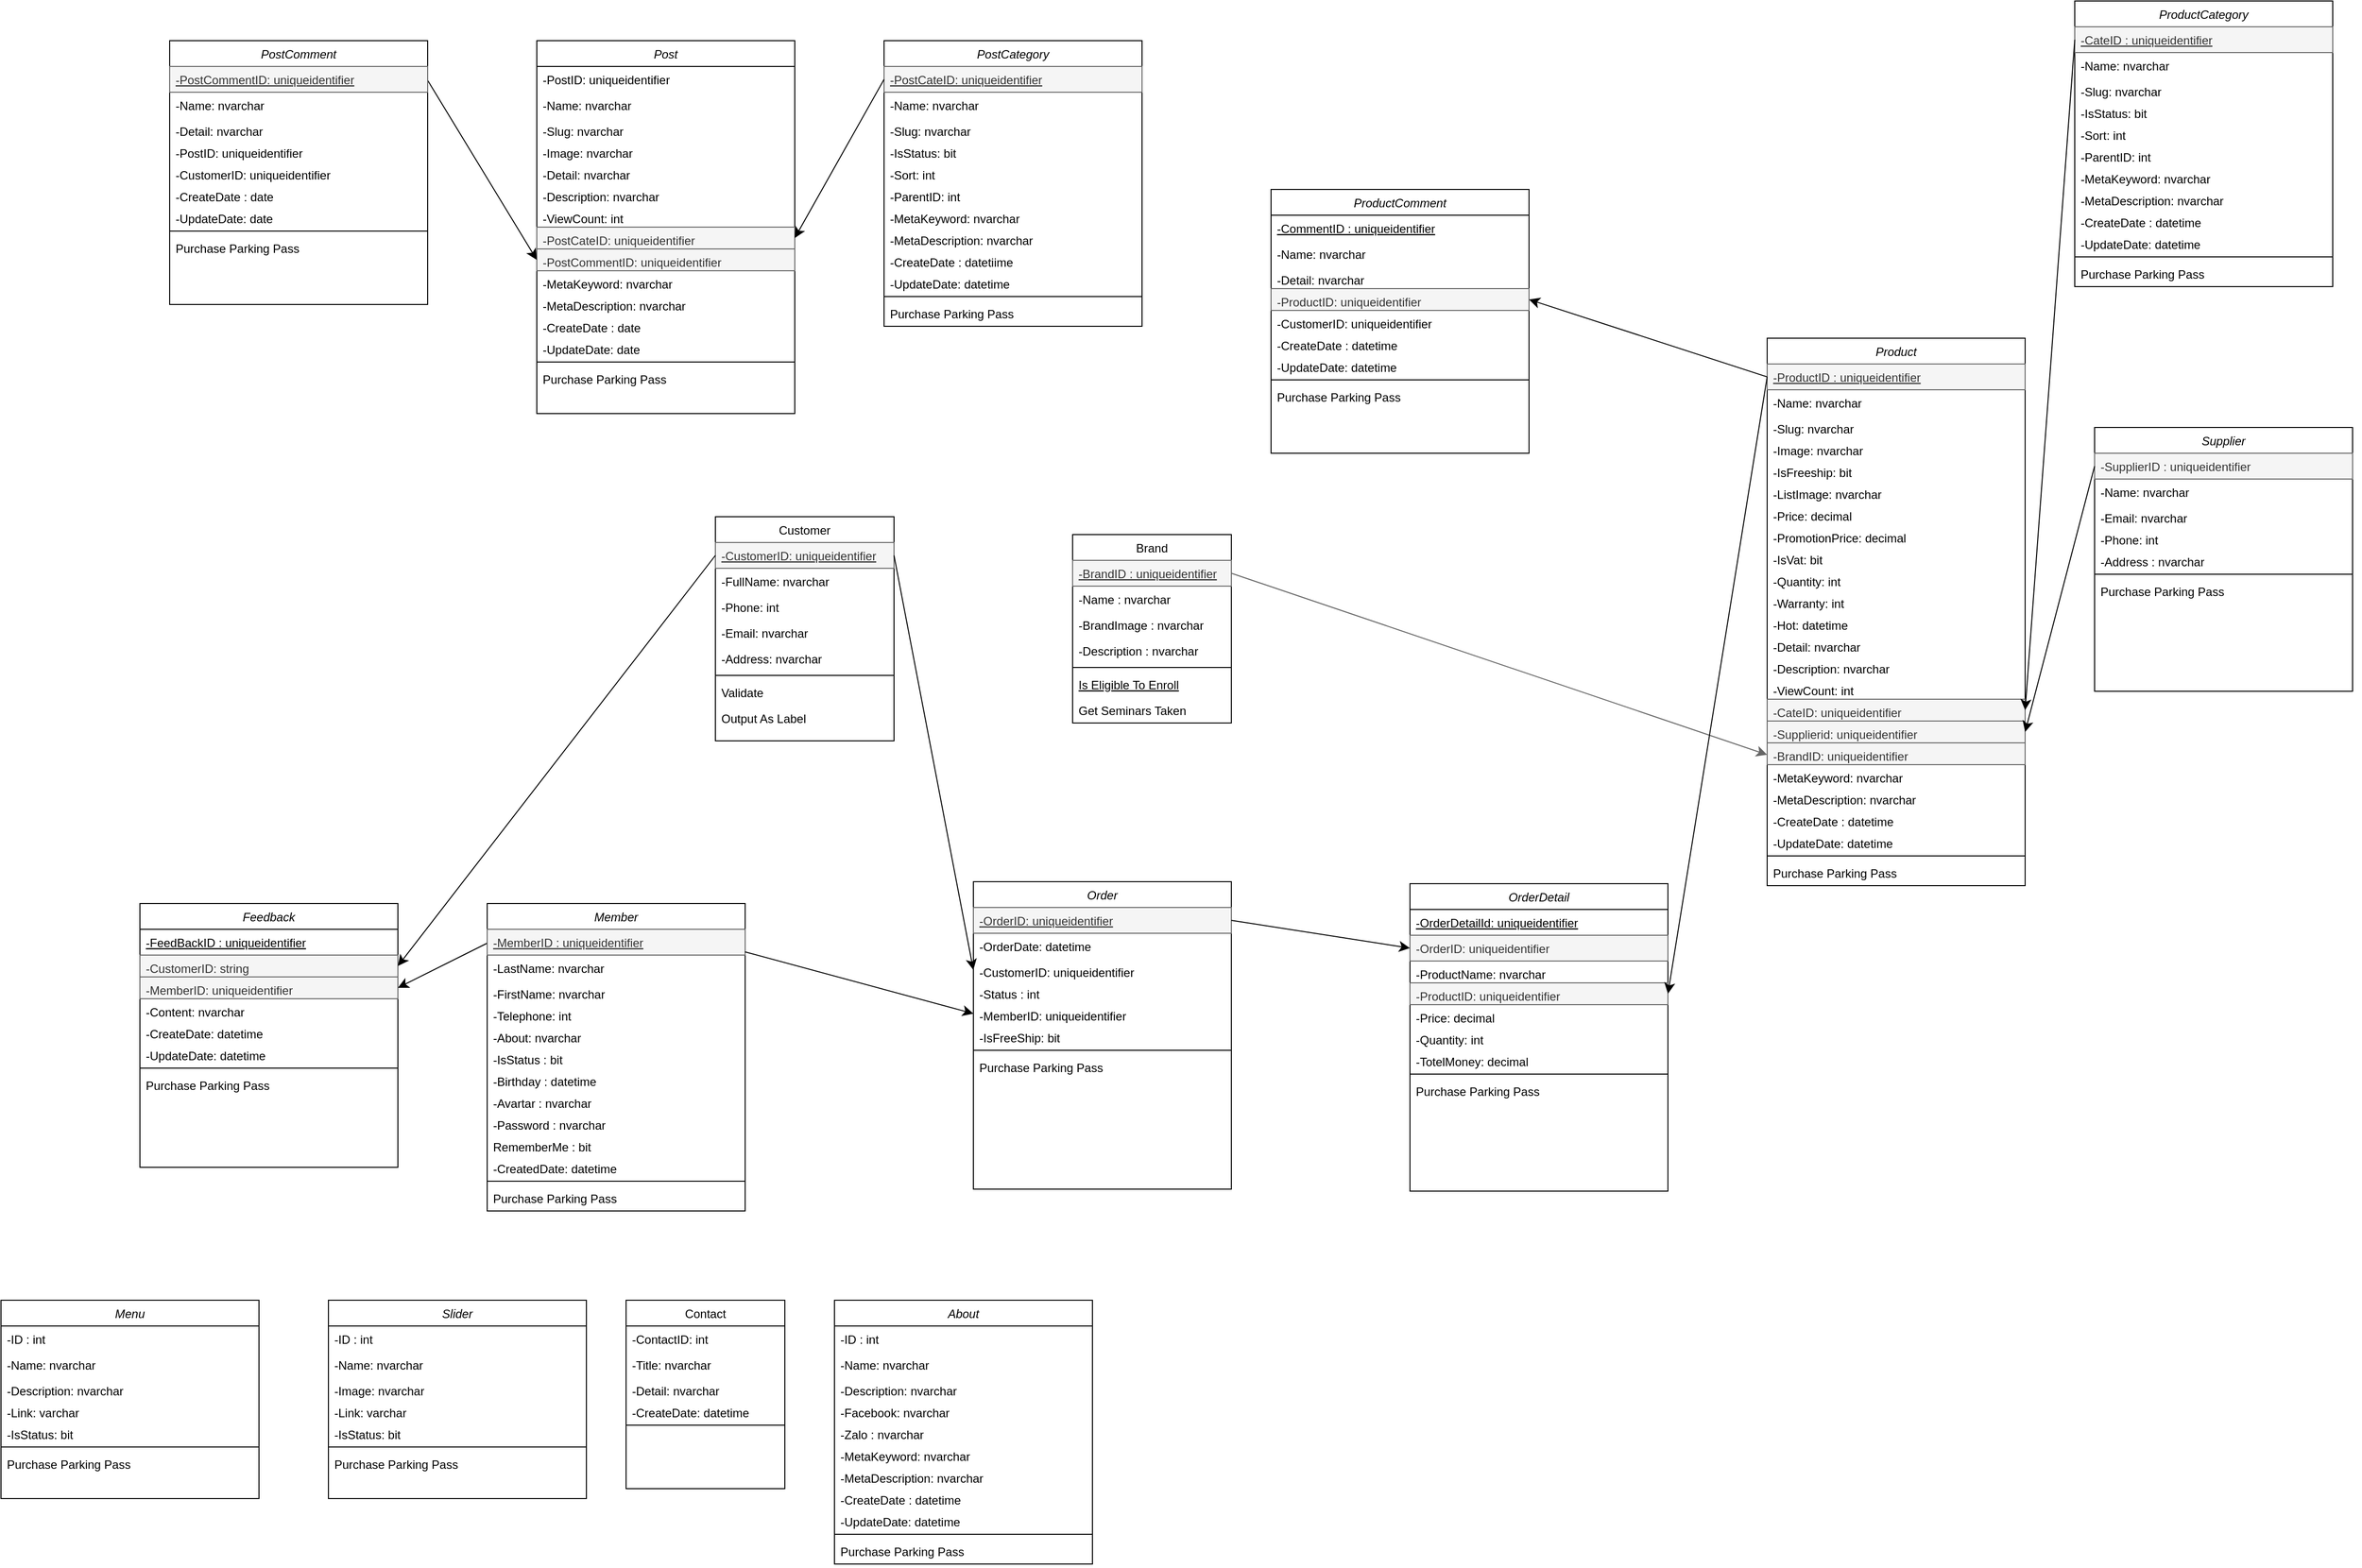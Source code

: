 <mxfile version="21.0.6" type="github">
  <diagram id="R2lEEEUBdFMjLlhIrx00" name="Page-1">
    <mxGraphModel dx="600" dy="340" grid="1" gridSize="10" guides="1" tooltips="1" connect="1" arrows="1" fold="1" page="1" pageScale="1" pageWidth="3300" pageHeight="4681" math="0" shadow="0" extFonts="Permanent Marker^https://fonts.googleapis.com/css?family=Permanent+Marker">
      <root>
        <mxCell id="0" />
        <mxCell id="1" parent="0" />
        <mxCell id="LCNr2324bUw4uPDGSLGZ-5" value="About" style="swimlane;fontStyle=2;align=center;verticalAlign=top;childLayout=stackLayout;horizontal=1;startSize=26;horizontalStack=0;resizeParent=1;resizeLast=0;collapsible=1;marginBottom=0;rounded=0;shadow=0;strokeWidth=1;" parent="1" vertex="1">
          <mxGeometry x="1330" y="1750" width="260" height="266" as="geometry">
            <mxRectangle x="230" y="140" width="160" height="26" as="alternateBounds" />
          </mxGeometry>
        </mxCell>
        <mxCell id="LCNr2324bUw4uPDGSLGZ-6" value="-ID : int" style="text;align=left;verticalAlign=top;spacingLeft=4;spacingRight=4;overflow=hidden;rotatable=0;points=[[0,0.5],[1,0.5]];portConstraint=eastwest;" parent="LCNr2324bUw4uPDGSLGZ-5" vertex="1">
          <mxGeometry y="26" width="260" height="26" as="geometry" />
        </mxCell>
        <mxCell id="LCNr2324bUw4uPDGSLGZ-7" value="-Name: nvarchar" style="text;align=left;verticalAlign=top;spacingLeft=4;spacingRight=4;overflow=hidden;rotatable=0;points=[[0,0.5],[1,0.5]];portConstraint=eastwest;rounded=0;shadow=0;html=0;" parent="LCNr2324bUw4uPDGSLGZ-5" vertex="1">
          <mxGeometry y="52" width="260" height="26" as="geometry" />
        </mxCell>
        <mxCell id="LCNr2324bUw4uPDGSLGZ-8" value="-Description: nvarchar" style="text;align=left;verticalAlign=top;spacingLeft=4;spacingRight=4;overflow=hidden;rotatable=0;points=[[0,0.5],[1,0.5]];portConstraint=eastwest;rounded=0;shadow=0;html=0;" parent="LCNr2324bUw4uPDGSLGZ-5" vertex="1">
          <mxGeometry y="78" width="260" height="22" as="geometry" />
        </mxCell>
        <mxCell id="LCNr2324bUw4uPDGSLGZ-38" value="-Facebook: nvarchar" style="text;align=left;verticalAlign=top;spacingLeft=4;spacingRight=4;overflow=hidden;rotatable=0;points=[[0,0.5],[1,0.5]];portConstraint=eastwest;rounded=0;shadow=0;html=0;" parent="LCNr2324bUw4uPDGSLGZ-5" vertex="1">
          <mxGeometry y="100" width="260" height="22" as="geometry" />
        </mxCell>
        <mxCell id="LCNr2324bUw4uPDGSLGZ-39" value="-Zalo : nvarchar" style="text;align=left;verticalAlign=top;spacingLeft=4;spacingRight=4;overflow=hidden;rotatable=0;points=[[0,0.5],[1,0.5]];portConstraint=eastwest;rounded=0;shadow=0;html=0;" parent="LCNr2324bUw4uPDGSLGZ-5" vertex="1">
          <mxGeometry y="122" width="260" height="22" as="geometry" />
        </mxCell>
        <mxCell id="LCNr2324bUw4uPDGSLGZ-40" value="-MetaKeyword: nvarchar" style="text;align=left;verticalAlign=top;spacingLeft=4;spacingRight=4;overflow=hidden;rotatable=0;points=[[0,0.5],[1,0.5]];portConstraint=eastwest;rounded=0;shadow=0;html=0;" parent="LCNr2324bUw4uPDGSLGZ-5" vertex="1">
          <mxGeometry y="144" width="260" height="22" as="geometry" />
        </mxCell>
        <mxCell id="LCNr2324bUw4uPDGSLGZ-41" value="-MetaDescription: nvarchar" style="text;align=left;verticalAlign=top;spacingLeft=4;spacingRight=4;overflow=hidden;rotatable=0;points=[[0,0.5],[1,0.5]];portConstraint=eastwest;rounded=0;shadow=0;html=0;" parent="LCNr2324bUw4uPDGSLGZ-5" vertex="1">
          <mxGeometry y="166" width="260" height="22" as="geometry" />
        </mxCell>
        <mxCell id="LCNr2324bUw4uPDGSLGZ-42" value="-CreateDate : datetime" style="text;align=left;verticalAlign=top;spacingLeft=4;spacingRight=4;overflow=hidden;rotatable=0;points=[[0,0.5],[1,0.5]];portConstraint=eastwest;rounded=0;shadow=0;html=0;" parent="LCNr2324bUw4uPDGSLGZ-5" vertex="1">
          <mxGeometry y="188" width="260" height="22" as="geometry" />
        </mxCell>
        <mxCell id="G7e7qXY8DoMNNicGVx0g-25" value="-UpdateDate: datetime" style="text;align=left;verticalAlign=top;spacingLeft=4;spacingRight=4;overflow=hidden;rotatable=0;points=[[0,0.5],[1,0.5]];portConstraint=eastwest;rounded=0;shadow=0;html=0;" parent="LCNr2324bUw4uPDGSLGZ-5" vertex="1">
          <mxGeometry y="210" width="260" height="22" as="geometry" />
        </mxCell>
        <mxCell id="LCNr2324bUw4uPDGSLGZ-9" value="" style="line;html=1;strokeWidth=1;align=left;verticalAlign=middle;spacingTop=-1;spacingLeft=3;spacingRight=3;rotatable=0;labelPosition=right;points=[];portConstraint=eastwest;" parent="LCNr2324bUw4uPDGSLGZ-5" vertex="1">
          <mxGeometry y="232" width="260" height="8" as="geometry" />
        </mxCell>
        <mxCell id="LCNr2324bUw4uPDGSLGZ-10" value="Purchase Parking Pass" style="text;align=left;verticalAlign=top;spacingLeft=4;spacingRight=4;overflow=hidden;rotatable=0;points=[[0,0.5],[1,0.5]];portConstraint=eastwest;" parent="LCNr2324bUw4uPDGSLGZ-5" vertex="1">
          <mxGeometry y="240" width="260" height="26" as="geometry" />
        </mxCell>
        <mxCell id="LCNr2324bUw4uPDGSLGZ-43" style="edgeStyle=orthogonalEdgeStyle;rounded=0;orthogonalLoop=1;jettySize=auto;html=1;exitX=1;exitY=0.5;exitDx=0;exitDy=0;" parent="LCNr2324bUw4uPDGSLGZ-5" source="LCNr2324bUw4uPDGSLGZ-38" target="LCNr2324bUw4uPDGSLGZ-38" edge="1">
          <mxGeometry relative="1" as="geometry" />
        </mxCell>
        <mxCell id="LCNr2324bUw4uPDGSLGZ-11" value="Brand" style="swimlane;fontStyle=0;align=center;verticalAlign=top;childLayout=stackLayout;horizontal=1;startSize=26;horizontalStack=0;resizeParent=1;resizeLast=0;collapsible=1;marginBottom=0;rounded=0;shadow=0;strokeWidth=1;" parent="1" vertex="1">
          <mxGeometry x="1570" y="978" width="160" height="190" as="geometry">
            <mxRectangle x="130" y="380" width="160" height="26" as="alternateBounds" />
          </mxGeometry>
        </mxCell>
        <mxCell id="LCNr2324bUw4uPDGSLGZ-12" value="-BrandID : uniqueidentifier" style="text;align=left;verticalAlign=top;spacingLeft=4;spacingRight=4;overflow=hidden;rotatable=0;points=[[0,0.5],[1,0.5]];portConstraint=eastwest;fillColor=#f5f5f5;fontColor=#333333;strokeColor=#666666;fontStyle=4" parent="LCNr2324bUw4uPDGSLGZ-11" vertex="1">
          <mxGeometry y="26" width="160" height="26" as="geometry" />
        </mxCell>
        <mxCell id="LCNr2324bUw4uPDGSLGZ-13" value="-Name : nvarchar" style="text;align=left;verticalAlign=top;spacingLeft=4;spacingRight=4;overflow=hidden;rotatable=0;points=[[0,0.5],[1,0.5]];portConstraint=eastwest;rounded=0;shadow=0;html=0;" parent="LCNr2324bUw4uPDGSLGZ-11" vertex="1">
          <mxGeometry y="52" width="160" height="26" as="geometry" />
        </mxCell>
        <mxCell id="LCNr2324bUw4uPDGSLGZ-45" value="-BrandImage : nvarchar" style="text;align=left;verticalAlign=top;spacingLeft=4;spacingRight=4;overflow=hidden;rotatable=0;points=[[0,0.5],[1,0.5]];portConstraint=eastwest;rounded=0;shadow=0;html=0;" parent="LCNr2324bUw4uPDGSLGZ-11" vertex="1">
          <mxGeometry y="78" width="160" height="26" as="geometry" />
        </mxCell>
        <mxCell id="LCNr2324bUw4uPDGSLGZ-46" value="-Description : nvarchar" style="text;align=left;verticalAlign=top;spacingLeft=4;spacingRight=4;overflow=hidden;rotatable=0;points=[[0,0.5],[1,0.5]];portConstraint=eastwest;rounded=0;shadow=0;html=0;" parent="LCNr2324bUw4uPDGSLGZ-11" vertex="1">
          <mxGeometry y="104" width="160" height="26" as="geometry" />
        </mxCell>
        <mxCell id="LCNr2324bUw4uPDGSLGZ-14" value="" style="line;html=1;strokeWidth=1;align=left;verticalAlign=middle;spacingTop=-1;spacingLeft=3;spacingRight=3;rotatable=0;labelPosition=right;points=[];portConstraint=eastwest;" parent="LCNr2324bUw4uPDGSLGZ-11" vertex="1">
          <mxGeometry y="130" width="160" height="8" as="geometry" />
        </mxCell>
        <mxCell id="LCNr2324bUw4uPDGSLGZ-15" value="Is Eligible To Enroll" style="text;align=left;verticalAlign=top;spacingLeft=4;spacingRight=4;overflow=hidden;rotatable=0;points=[[0,0.5],[1,0.5]];portConstraint=eastwest;fontStyle=4" parent="LCNr2324bUw4uPDGSLGZ-11" vertex="1">
          <mxGeometry y="138" width="160" height="26" as="geometry" />
        </mxCell>
        <mxCell id="LCNr2324bUw4uPDGSLGZ-16" value="Get Seminars Taken" style="text;align=left;verticalAlign=top;spacingLeft=4;spacingRight=4;overflow=hidden;rotatable=0;points=[[0,0.5],[1,0.5]];portConstraint=eastwest;" parent="LCNr2324bUw4uPDGSLGZ-11" vertex="1">
          <mxGeometry y="164" width="160" height="26" as="geometry" />
        </mxCell>
        <mxCell id="LCNr2324bUw4uPDGSLGZ-18" value="Contact" style="swimlane;fontStyle=0;align=center;verticalAlign=top;childLayout=stackLayout;horizontal=1;startSize=26;horizontalStack=0;resizeParent=1;resizeLast=0;collapsible=1;marginBottom=0;rounded=0;shadow=0;strokeWidth=1;" parent="1" vertex="1">
          <mxGeometry x="1120" y="1750" width="160" height="190" as="geometry">
            <mxRectangle x="340" y="380" width="170" height="26" as="alternateBounds" />
          </mxGeometry>
        </mxCell>
        <mxCell id="LCNr2324bUw4uPDGSLGZ-19" value="-ContactID: int" style="text;align=left;verticalAlign=top;spacingLeft=4;spacingRight=4;overflow=hidden;rotatable=0;points=[[0,0.5],[1,0.5]];portConstraint=eastwest;" parent="LCNr2324bUw4uPDGSLGZ-18" vertex="1">
          <mxGeometry y="26" width="160" height="26" as="geometry" />
        </mxCell>
        <mxCell id="LCNr2324bUw4uPDGSLGZ-47" value="-Title: nvarchar" style="text;align=left;verticalAlign=top;spacingLeft=4;spacingRight=4;overflow=hidden;rotatable=0;points=[[0,0.5],[1,0.5]];portConstraint=eastwest;" parent="LCNr2324bUw4uPDGSLGZ-18" vertex="1">
          <mxGeometry y="52" width="160" height="26" as="geometry" />
        </mxCell>
        <mxCell id="LCNr2324bUw4uPDGSLGZ-48" value="-Detail: nvarchar" style="text;align=left;verticalAlign=top;spacingLeft=4;spacingRight=4;overflow=hidden;rotatable=0;points=[[0,0.5],[1,0.5]];portConstraint=eastwest;" parent="LCNr2324bUw4uPDGSLGZ-18" vertex="1">
          <mxGeometry y="78" width="160" height="22" as="geometry" />
        </mxCell>
        <mxCell id="wgqI6q_yxmYhnUd8IYQ2-203" value="-CreateDate: datetime" style="text;align=left;verticalAlign=top;spacingLeft=4;spacingRight=4;overflow=hidden;rotatable=0;points=[[0,0.5],[1,0.5]];portConstraint=eastwest;" vertex="1" parent="LCNr2324bUw4uPDGSLGZ-18">
          <mxGeometry y="100" width="160" height="22" as="geometry" />
        </mxCell>
        <mxCell id="LCNr2324bUw4uPDGSLGZ-20" value="" style="line;html=1;strokeWidth=1;align=left;verticalAlign=middle;spacingTop=-1;spacingLeft=3;spacingRight=3;rotatable=0;labelPosition=right;points=[];portConstraint=eastwest;" parent="LCNr2324bUw4uPDGSLGZ-18" vertex="1">
          <mxGeometry y="122" width="160" height="8" as="geometry" />
        </mxCell>
        <mxCell id="LCNr2324bUw4uPDGSLGZ-22" value="Customer" style="swimlane;fontStyle=0;align=center;verticalAlign=top;childLayout=stackLayout;horizontal=1;startSize=26;horizontalStack=0;resizeParent=1;resizeLast=0;collapsible=1;marginBottom=0;rounded=0;shadow=0;strokeWidth=1;" parent="1" vertex="1">
          <mxGeometry x="1210" y="960" width="180" height="226" as="geometry">
            <mxRectangle x="550" y="140" width="160" height="26" as="alternateBounds" />
          </mxGeometry>
        </mxCell>
        <mxCell id="LCNr2324bUw4uPDGSLGZ-23" value="-CustomerID: uniqueidentifier" style="text;align=left;verticalAlign=top;spacingLeft=4;spacingRight=4;overflow=hidden;rotatable=0;points=[[0,0.5],[1,0.5]];portConstraint=eastwest;fillColor=#f5f5f5;fontColor=#333333;strokeColor=#666666;fontStyle=4" parent="LCNr2324bUw4uPDGSLGZ-22" vertex="1">
          <mxGeometry y="26" width="180" height="26" as="geometry" />
        </mxCell>
        <mxCell id="LCNr2324bUw4uPDGSLGZ-24" value="-FullName: nvarchar" style="text;align=left;verticalAlign=top;spacingLeft=4;spacingRight=4;overflow=hidden;rotatable=0;points=[[0,0.5],[1,0.5]];portConstraint=eastwest;rounded=0;shadow=0;html=0;" parent="LCNr2324bUw4uPDGSLGZ-22" vertex="1">
          <mxGeometry y="52" width="180" height="26" as="geometry" />
        </mxCell>
        <mxCell id="LCNr2324bUw4uPDGSLGZ-25" value="-Phone: int" style="text;align=left;verticalAlign=top;spacingLeft=4;spacingRight=4;overflow=hidden;rotatable=0;points=[[0,0.5],[1,0.5]];portConstraint=eastwest;rounded=0;shadow=0;html=0;" parent="LCNr2324bUw4uPDGSLGZ-22" vertex="1">
          <mxGeometry y="78" width="180" height="26" as="geometry" />
        </mxCell>
        <mxCell id="LCNr2324bUw4uPDGSLGZ-26" value="-Email: nvarchar" style="text;align=left;verticalAlign=top;spacingLeft=4;spacingRight=4;overflow=hidden;rotatable=0;points=[[0,0.5],[1,0.5]];portConstraint=eastwest;rounded=0;shadow=0;html=0;" parent="LCNr2324bUw4uPDGSLGZ-22" vertex="1">
          <mxGeometry y="104" width="180" height="26" as="geometry" />
        </mxCell>
        <mxCell id="LCNr2324bUw4uPDGSLGZ-27" value="-Address: nvarchar" style="text;align=left;verticalAlign=top;spacingLeft=4;spacingRight=4;overflow=hidden;rotatable=0;points=[[0,0.5],[1,0.5]];portConstraint=eastwest;rounded=0;shadow=0;html=0;" parent="LCNr2324bUw4uPDGSLGZ-22" vertex="1">
          <mxGeometry y="130" width="180" height="26" as="geometry" />
        </mxCell>
        <mxCell id="LCNr2324bUw4uPDGSLGZ-28" value="" style="line;html=1;strokeWidth=1;align=left;verticalAlign=middle;spacingTop=-1;spacingLeft=3;spacingRight=3;rotatable=0;labelPosition=right;points=[];portConstraint=eastwest;" parent="LCNr2324bUw4uPDGSLGZ-22" vertex="1">
          <mxGeometry y="156" width="180" height="8" as="geometry" />
        </mxCell>
        <mxCell id="LCNr2324bUw4uPDGSLGZ-29" value="Validate" style="text;align=left;verticalAlign=top;spacingLeft=4;spacingRight=4;overflow=hidden;rotatable=0;points=[[0,0.5],[1,0.5]];portConstraint=eastwest;" parent="LCNr2324bUw4uPDGSLGZ-22" vertex="1">
          <mxGeometry y="164" width="180" height="26" as="geometry" />
        </mxCell>
        <mxCell id="LCNr2324bUw4uPDGSLGZ-30" value="Output As Label" style="text;align=left;verticalAlign=top;spacingLeft=4;spacingRight=4;overflow=hidden;rotatable=0;points=[[0,0.5],[1,0.5]];portConstraint=eastwest;" parent="LCNr2324bUw4uPDGSLGZ-22" vertex="1">
          <mxGeometry y="190" width="180" height="26" as="geometry" />
        </mxCell>
        <mxCell id="G7e7qXY8DoMNNicGVx0g-2" value="Feedback" style="swimlane;fontStyle=2;align=center;verticalAlign=top;childLayout=stackLayout;horizontal=1;startSize=26;horizontalStack=0;resizeParent=1;resizeLast=0;collapsible=1;marginBottom=0;rounded=0;shadow=0;strokeWidth=1;" parent="1" vertex="1">
          <mxGeometry x="630" y="1350" width="260" height="266" as="geometry">
            <mxRectangle x="230" y="140" width="160" height="26" as="alternateBounds" />
          </mxGeometry>
        </mxCell>
        <mxCell id="G7e7qXY8DoMNNicGVx0g-3" value="-FeedBackID : uniqueidentifier" style="text;align=left;verticalAlign=top;spacingLeft=4;spacingRight=4;overflow=hidden;rotatable=0;points=[[0,0.5],[1,0.5]];portConstraint=eastwest;fontStyle=4" parent="G7e7qXY8DoMNNicGVx0g-2" vertex="1">
          <mxGeometry y="26" width="260" height="26" as="geometry" />
        </mxCell>
        <mxCell id="wgqI6q_yxmYhnUd8IYQ2-146" value="-CustomerID: string" style="text;align=left;verticalAlign=top;spacingLeft=4;spacingRight=4;overflow=hidden;rotatable=0;points=[[0,0.5],[1,0.5]];portConstraint=eastwest;rounded=0;shadow=0;html=0;fillColor=#f5f5f5;fontColor=#333333;strokeColor=#666666;" vertex="1" parent="G7e7qXY8DoMNNicGVx0g-2">
          <mxGeometry y="52" width="260" height="22" as="geometry" />
        </mxCell>
        <mxCell id="G7e7qXY8DoMNNicGVx0g-8" value="-MemberID: uniqueidentifier" style="text;align=left;verticalAlign=top;spacingLeft=4;spacingRight=4;overflow=hidden;rotatable=0;points=[[0,0.5],[1,0.5]];portConstraint=eastwest;rounded=0;shadow=0;html=0;fillColor=#f5f5f5;fontColor=#333333;strokeColor=#666666;" parent="G7e7qXY8DoMNNicGVx0g-2" vertex="1">
          <mxGeometry y="74" width="260" height="22" as="geometry" />
        </mxCell>
        <mxCell id="wgqI6q_yxmYhnUd8IYQ2-148" value="-Content: nvarchar" style="text;align=left;verticalAlign=top;spacingLeft=4;spacingRight=4;overflow=hidden;rotatable=0;points=[[0,0.5],[1,0.5]];portConstraint=eastwest;rounded=0;shadow=0;html=0;" vertex="1" parent="G7e7qXY8DoMNNicGVx0g-2">
          <mxGeometry y="96" width="260" height="22" as="geometry" />
        </mxCell>
        <mxCell id="wgqI6q_yxmYhnUd8IYQ2-149" value="-CreateDate: datetime" style="text;align=left;verticalAlign=top;spacingLeft=4;spacingRight=4;overflow=hidden;rotatable=0;points=[[0,0.5],[1,0.5]];portConstraint=eastwest;rounded=0;shadow=0;html=0;" vertex="1" parent="G7e7qXY8DoMNNicGVx0g-2">
          <mxGeometry y="118" width="260" height="22" as="geometry" />
        </mxCell>
        <mxCell id="wgqI6q_yxmYhnUd8IYQ2-150" value="-UpdateDate: datetime" style="text;align=left;verticalAlign=top;spacingLeft=4;spacingRight=4;overflow=hidden;rotatable=0;points=[[0,0.5],[1,0.5]];portConstraint=eastwest;rounded=0;shadow=0;html=0;" vertex="1" parent="G7e7qXY8DoMNNicGVx0g-2">
          <mxGeometry y="140" width="260" height="22" as="geometry" />
        </mxCell>
        <mxCell id="G7e7qXY8DoMNNicGVx0g-11" value="" style="line;html=1;strokeWidth=1;align=left;verticalAlign=middle;spacingTop=-1;spacingLeft=3;spacingRight=3;rotatable=0;labelPosition=right;points=[];portConstraint=eastwest;" parent="G7e7qXY8DoMNNicGVx0g-2" vertex="1">
          <mxGeometry y="162" width="260" height="8" as="geometry" />
        </mxCell>
        <mxCell id="G7e7qXY8DoMNNicGVx0g-12" value="Purchase Parking Pass" style="text;align=left;verticalAlign=top;spacingLeft=4;spacingRight=4;overflow=hidden;rotatable=0;points=[[0,0.5],[1,0.5]];portConstraint=eastwest;" parent="G7e7qXY8DoMNNicGVx0g-2" vertex="1">
          <mxGeometry y="170" width="260" height="26" as="geometry" />
        </mxCell>
        <mxCell id="G7e7qXY8DoMNNicGVx0g-13" style="edgeStyle=orthogonalEdgeStyle;rounded=0;orthogonalLoop=1;jettySize=auto;html=1;exitX=1;exitY=0.5;exitDx=0;exitDy=0;" parent="G7e7qXY8DoMNNicGVx0g-2" edge="1">
          <mxGeometry relative="1" as="geometry">
            <mxPoint x="260.0" y="63" as="sourcePoint" />
            <mxPoint x="260.0" y="63" as="targetPoint" />
          </mxGeometry>
        </mxCell>
        <mxCell id="G7e7qXY8DoMNNicGVx0g-14" value="Member" style="swimlane;fontStyle=2;align=center;verticalAlign=top;childLayout=stackLayout;horizontal=1;startSize=26;horizontalStack=0;resizeParent=1;resizeLast=0;collapsible=1;marginBottom=0;rounded=0;shadow=0;strokeWidth=1;" parent="1" vertex="1">
          <mxGeometry x="980" y="1350" width="260" height="310" as="geometry">
            <mxRectangle x="230" y="140" width="160" height="26" as="alternateBounds" />
          </mxGeometry>
        </mxCell>
        <mxCell id="wgqI6q_yxmYhnUd8IYQ2-159" value="" style="endArrow=classic;html=1;rounded=0;fontSize=12;startSize=8;endSize=8;curved=1;entryX=1;entryY=0.5;entryDx=0;entryDy=0;" edge="1" parent="G7e7qXY8DoMNNicGVx0g-14" target="G7e7qXY8DoMNNicGVx0g-8">
          <mxGeometry width="50" height="50" relative="1" as="geometry">
            <mxPoint y="40" as="sourcePoint" />
            <mxPoint x="50" y="-10" as="targetPoint" />
          </mxGeometry>
        </mxCell>
        <mxCell id="G7e7qXY8DoMNNicGVx0g-15" value="-MemberID : uniqueidentifier" style="text;align=left;verticalAlign=top;spacingLeft=4;spacingRight=4;overflow=hidden;rotatable=0;points=[[0,0.5],[1,0.5]];portConstraint=eastwest;fillColor=#f5f5f5;fontColor=#333333;strokeColor=#666666;fontStyle=4" parent="G7e7qXY8DoMNNicGVx0g-14" vertex="1">
          <mxGeometry y="26" width="260" height="26" as="geometry" />
        </mxCell>
        <mxCell id="G7e7qXY8DoMNNicGVx0g-16" value="-LastName: nvarchar" style="text;align=left;verticalAlign=top;spacingLeft=4;spacingRight=4;overflow=hidden;rotatable=0;points=[[0,0.5],[1,0.5]];portConstraint=eastwest;rounded=0;shadow=0;html=0;" parent="G7e7qXY8DoMNNicGVx0g-14" vertex="1">
          <mxGeometry y="52" width="260" height="26" as="geometry" />
        </mxCell>
        <mxCell id="G7e7qXY8DoMNNicGVx0g-17" value="-FirstName: nvarchar" style="text;align=left;verticalAlign=top;spacingLeft=4;spacingRight=4;overflow=hidden;rotatable=0;points=[[0,0.5],[1,0.5]];portConstraint=eastwest;rounded=0;shadow=0;html=0;" parent="G7e7qXY8DoMNNicGVx0g-14" vertex="1">
          <mxGeometry y="78" width="260" height="22" as="geometry" />
        </mxCell>
        <mxCell id="G7e7qXY8DoMNNicGVx0g-18" value="-Telephone: int" style="text;align=left;verticalAlign=top;spacingLeft=4;spacingRight=4;overflow=hidden;rotatable=0;points=[[0,0.5],[1,0.5]];portConstraint=eastwest;rounded=0;shadow=0;html=0;" parent="G7e7qXY8DoMNNicGVx0g-14" vertex="1">
          <mxGeometry y="100" width="260" height="22" as="geometry" />
        </mxCell>
        <mxCell id="G7e7qXY8DoMNNicGVx0g-19" value="-About: nvarchar&#xa;" style="text;align=left;verticalAlign=top;spacingLeft=4;spacingRight=4;overflow=hidden;rotatable=0;points=[[0,0.5],[1,0.5]];portConstraint=eastwest;rounded=0;shadow=0;html=0;" parent="G7e7qXY8DoMNNicGVx0g-14" vertex="1">
          <mxGeometry y="122" width="260" height="22" as="geometry" />
        </mxCell>
        <mxCell id="G7e7qXY8DoMNNicGVx0g-20" value="-IsStatus : bit" style="text;align=left;verticalAlign=top;spacingLeft=4;spacingRight=4;overflow=hidden;rotatable=0;points=[[0,0.5],[1,0.5]];portConstraint=eastwest;rounded=0;shadow=0;html=0;" parent="G7e7qXY8DoMNNicGVx0g-14" vertex="1">
          <mxGeometry y="144" width="260" height="22" as="geometry" />
        </mxCell>
        <mxCell id="G7e7qXY8DoMNNicGVx0g-24" value="-Birthday : datetime" style="text;align=left;verticalAlign=top;spacingLeft=4;spacingRight=4;overflow=hidden;rotatable=0;points=[[0,0.5],[1,0.5]];portConstraint=eastwest;rounded=0;shadow=0;html=0;" parent="G7e7qXY8DoMNNicGVx0g-14" vertex="1">
          <mxGeometry y="166" width="260" height="22" as="geometry" />
        </mxCell>
        <mxCell id="G7e7qXY8DoMNNicGVx0g-26" value="-Avartar : nvarchar" style="text;align=left;verticalAlign=top;spacingLeft=4;spacingRight=4;overflow=hidden;rotatable=0;points=[[0,0.5],[1,0.5]];portConstraint=eastwest;rounded=0;shadow=0;html=0;" parent="G7e7qXY8DoMNNicGVx0g-14" vertex="1">
          <mxGeometry y="188" width="260" height="22" as="geometry" />
        </mxCell>
        <mxCell id="G7e7qXY8DoMNNicGVx0g-27" value="-Password : nvarchar" style="text;align=left;verticalAlign=top;spacingLeft=4;spacingRight=4;overflow=hidden;rotatable=0;points=[[0,0.5],[1,0.5]];portConstraint=eastwest;rounded=0;shadow=0;html=0;" parent="G7e7qXY8DoMNNicGVx0g-14" vertex="1">
          <mxGeometry y="210" width="260" height="22" as="geometry" />
        </mxCell>
        <mxCell id="G7e7qXY8DoMNNicGVx0g-28" value="RememberMe : bit" style="text;align=left;verticalAlign=top;spacingLeft=4;spacingRight=4;overflow=hidden;rotatable=0;points=[[0,0.5],[1,0.5]];portConstraint=eastwest;rounded=0;shadow=0;html=0;" parent="G7e7qXY8DoMNNicGVx0g-14" vertex="1">
          <mxGeometry y="232" width="260" height="22" as="geometry" />
        </mxCell>
        <mxCell id="G7e7qXY8DoMNNicGVx0g-29" value="-CreatedDate: datetime" style="text;align=left;verticalAlign=top;spacingLeft=4;spacingRight=4;overflow=hidden;rotatable=0;points=[[0,0.5],[1,0.5]];portConstraint=eastwest;rounded=0;shadow=0;html=0;" parent="G7e7qXY8DoMNNicGVx0g-14" vertex="1">
          <mxGeometry y="254" width="260" height="22" as="geometry" />
        </mxCell>
        <mxCell id="G7e7qXY8DoMNNicGVx0g-21" value="" style="line;html=1;strokeWidth=1;align=left;verticalAlign=middle;spacingTop=-1;spacingLeft=3;spacingRight=3;rotatable=0;labelPosition=right;points=[];portConstraint=eastwest;" parent="G7e7qXY8DoMNNicGVx0g-14" vertex="1">
          <mxGeometry y="276" width="260" height="8" as="geometry" />
        </mxCell>
        <mxCell id="G7e7qXY8DoMNNicGVx0g-22" value="Purchase Parking Pass" style="text;align=left;verticalAlign=top;spacingLeft=4;spacingRight=4;overflow=hidden;rotatable=0;points=[[0,0.5],[1,0.5]];portConstraint=eastwest;" parent="G7e7qXY8DoMNNicGVx0g-14" vertex="1">
          <mxGeometry y="284" width="260" height="26" as="geometry" />
        </mxCell>
        <mxCell id="G7e7qXY8DoMNNicGVx0g-23" style="edgeStyle=orthogonalEdgeStyle;rounded=0;orthogonalLoop=1;jettySize=auto;html=1;exitX=1;exitY=0.5;exitDx=0;exitDy=0;" parent="G7e7qXY8DoMNNicGVx0g-14" source="G7e7qXY8DoMNNicGVx0g-18" target="G7e7qXY8DoMNNicGVx0g-18" edge="1">
          <mxGeometry relative="1" as="geometry" />
        </mxCell>
        <mxCell id="G7e7qXY8DoMNNicGVx0g-30" value="Menu" style="swimlane;fontStyle=2;align=center;verticalAlign=top;childLayout=stackLayout;horizontal=1;startSize=26;horizontalStack=0;resizeParent=1;resizeLast=0;collapsible=1;marginBottom=0;rounded=0;shadow=0;strokeWidth=1;" parent="1" vertex="1">
          <mxGeometry x="490" y="1750" width="260" height="200" as="geometry">
            <mxRectangle x="230" y="140" width="160" height="26" as="alternateBounds" />
          </mxGeometry>
        </mxCell>
        <mxCell id="G7e7qXY8DoMNNicGVx0g-31" value="-ID : int" style="text;align=left;verticalAlign=top;spacingLeft=4;spacingRight=4;overflow=hidden;rotatable=0;points=[[0,0.5],[1,0.5]];portConstraint=eastwest;" parent="G7e7qXY8DoMNNicGVx0g-30" vertex="1">
          <mxGeometry y="26" width="260" height="26" as="geometry" />
        </mxCell>
        <mxCell id="G7e7qXY8DoMNNicGVx0g-32" value="-Name: nvarchar" style="text;align=left;verticalAlign=top;spacingLeft=4;spacingRight=4;overflow=hidden;rotatable=0;points=[[0,0.5],[1,0.5]];portConstraint=eastwest;rounded=0;shadow=0;html=0;" parent="G7e7qXY8DoMNNicGVx0g-30" vertex="1">
          <mxGeometry y="52" width="260" height="26" as="geometry" />
        </mxCell>
        <mxCell id="G7e7qXY8DoMNNicGVx0g-33" value="-Description: nvarchar" style="text;align=left;verticalAlign=top;spacingLeft=4;spacingRight=4;overflow=hidden;rotatable=0;points=[[0,0.5],[1,0.5]];portConstraint=eastwest;rounded=0;shadow=0;html=0;" parent="G7e7qXY8DoMNNicGVx0g-30" vertex="1">
          <mxGeometry y="78" width="260" height="22" as="geometry" />
        </mxCell>
        <mxCell id="G7e7qXY8DoMNNicGVx0g-34" value="-Link: varchar" style="text;align=left;verticalAlign=top;spacingLeft=4;spacingRight=4;overflow=hidden;rotatable=0;points=[[0,0.5],[1,0.5]];portConstraint=eastwest;rounded=0;shadow=0;html=0;" parent="G7e7qXY8DoMNNicGVx0g-30" vertex="1">
          <mxGeometry y="100" width="260" height="22" as="geometry" />
        </mxCell>
        <mxCell id="G7e7qXY8DoMNNicGVx0g-35" value="-IsStatus: bit" style="text;align=left;verticalAlign=top;spacingLeft=4;spacingRight=4;overflow=hidden;rotatable=0;points=[[0,0.5],[1,0.5]];portConstraint=eastwest;rounded=0;shadow=0;html=0;" parent="G7e7qXY8DoMNNicGVx0g-30" vertex="1">
          <mxGeometry y="122" width="260" height="22" as="geometry" />
        </mxCell>
        <mxCell id="G7e7qXY8DoMNNicGVx0g-37" value="" style="line;html=1;strokeWidth=1;align=left;verticalAlign=middle;spacingTop=-1;spacingLeft=3;spacingRight=3;rotatable=0;labelPosition=right;points=[];portConstraint=eastwest;" parent="G7e7qXY8DoMNNicGVx0g-30" vertex="1">
          <mxGeometry y="144" width="260" height="8" as="geometry" />
        </mxCell>
        <mxCell id="G7e7qXY8DoMNNicGVx0g-38" value="Purchase Parking Pass" style="text;align=left;verticalAlign=top;spacingLeft=4;spacingRight=4;overflow=hidden;rotatable=0;points=[[0,0.5],[1,0.5]];portConstraint=eastwest;" parent="G7e7qXY8DoMNNicGVx0g-30" vertex="1">
          <mxGeometry y="152" width="260" height="26" as="geometry" />
        </mxCell>
        <mxCell id="G7e7qXY8DoMNNicGVx0g-39" style="edgeStyle=orthogonalEdgeStyle;rounded=0;orthogonalLoop=1;jettySize=auto;html=1;exitX=1;exitY=0.5;exitDx=0;exitDy=0;" parent="G7e7qXY8DoMNNicGVx0g-30" source="G7e7qXY8DoMNNicGVx0g-34" target="G7e7qXY8DoMNNicGVx0g-34" edge="1">
          <mxGeometry relative="1" as="geometry" />
        </mxCell>
        <mxCell id="G7e7qXY8DoMNNicGVx0g-55" value="Order" style="swimlane;fontStyle=2;align=center;verticalAlign=top;childLayout=stackLayout;horizontal=1;startSize=26;horizontalStack=0;resizeParent=1;resizeLast=0;collapsible=1;marginBottom=0;rounded=0;shadow=0;strokeWidth=1;" parent="1" vertex="1">
          <mxGeometry x="1470" y="1328" width="260" height="310" as="geometry">
            <mxRectangle x="230" y="140" width="160" height="26" as="alternateBounds" />
          </mxGeometry>
        </mxCell>
        <mxCell id="G7e7qXY8DoMNNicGVx0g-56" value="-OrderID: uniqueidentifier" style="text;align=left;verticalAlign=top;spacingLeft=4;spacingRight=4;overflow=hidden;rotatable=0;points=[[0,0.5],[1,0.5]];portConstraint=eastwest;fillColor=#f5f5f5;fontColor=#333333;strokeColor=#666666;fontStyle=4" parent="G7e7qXY8DoMNNicGVx0g-55" vertex="1">
          <mxGeometry y="26" width="260" height="26" as="geometry" />
        </mxCell>
        <mxCell id="G7e7qXY8DoMNNicGVx0g-57" value="-OrderDate: datetime" style="text;align=left;verticalAlign=top;spacingLeft=4;spacingRight=4;overflow=hidden;rotatable=0;points=[[0,0.5],[1,0.5]];portConstraint=eastwest;rounded=0;shadow=0;html=0;" parent="G7e7qXY8DoMNNicGVx0g-55" vertex="1">
          <mxGeometry y="52" width="260" height="26" as="geometry" />
        </mxCell>
        <mxCell id="G7e7qXY8DoMNNicGVx0g-60" value="-CustomerID: uniqueidentifier&#xa;" style="text;align=left;verticalAlign=top;spacingLeft=4;spacingRight=4;overflow=hidden;rotatable=0;points=[[0,0.5],[1,0.5]];portConstraint=eastwest;rounded=0;shadow=0;html=0;" parent="G7e7qXY8DoMNNicGVx0g-55" vertex="1">
          <mxGeometry y="78" width="260" height="22" as="geometry" />
        </mxCell>
        <mxCell id="G7e7qXY8DoMNNicGVx0g-61" value="-Status : int" style="text;align=left;verticalAlign=top;spacingLeft=4;spacingRight=4;overflow=hidden;rotatable=0;points=[[0,0.5],[1,0.5]];portConstraint=eastwest;rounded=0;shadow=0;html=0;" parent="G7e7qXY8DoMNNicGVx0g-55" vertex="1">
          <mxGeometry y="100" width="260" height="22" as="geometry" />
        </mxCell>
        <mxCell id="G7e7qXY8DoMNNicGVx0g-62" value="-MemberID: uniqueidentifier" style="text;align=left;verticalAlign=top;spacingLeft=4;spacingRight=4;overflow=hidden;rotatable=0;points=[[0,0.5],[1,0.5]];portConstraint=eastwest;rounded=0;shadow=0;html=0;" parent="G7e7qXY8DoMNNicGVx0g-55" vertex="1">
          <mxGeometry y="122" width="260" height="22" as="geometry" />
        </mxCell>
        <mxCell id="G7e7qXY8DoMNNicGVx0g-63" value="-IsFreeShip: bit" style="text;align=left;verticalAlign=top;spacingLeft=4;spacingRight=4;overflow=hidden;rotatable=0;points=[[0,0.5],[1,0.5]];portConstraint=eastwest;rounded=0;shadow=0;html=0;" parent="G7e7qXY8DoMNNicGVx0g-55" vertex="1">
          <mxGeometry y="144" width="260" height="22" as="geometry" />
        </mxCell>
        <mxCell id="G7e7qXY8DoMNNicGVx0g-67" value="" style="line;html=1;strokeWidth=1;align=left;verticalAlign=middle;spacingTop=-1;spacingLeft=3;spacingRight=3;rotatable=0;labelPosition=right;points=[];portConstraint=eastwest;" parent="G7e7qXY8DoMNNicGVx0g-55" vertex="1">
          <mxGeometry y="166" width="260" height="8" as="geometry" />
        </mxCell>
        <mxCell id="G7e7qXY8DoMNNicGVx0g-68" value="Purchase Parking Pass" style="text;align=left;verticalAlign=top;spacingLeft=4;spacingRight=4;overflow=hidden;rotatable=0;points=[[0,0.5],[1,0.5]];portConstraint=eastwest;" parent="G7e7qXY8DoMNNicGVx0g-55" vertex="1">
          <mxGeometry y="174" width="260" height="26" as="geometry" />
        </mxCell>
        <mxCell id="G7e7qXY8DoMNNicGVx0g-69" style="edgeStyle=orthogonalEdgeStyle;rounded=0;orthogonalLoop=1;jettySize=auto;html=1;exitX=1;exitY=0.5;exitDx=0;exitDy=0;" parent="G7e7qXY8DoMNNicGVx0g-55" edge="1">
          <mxGeometry relative="1" as="geometry">
            <mxPoint x="260.0" y="111" as="sourcePoint" />
            <mxPoint x="260.0" y="111" as="targetPoint" />
          </mxGeometry>
        </mxCell>
        <mxCell id="wgqI6q_yxmYhnUd8IYQ2-1" value="Supplier" style="swimlane;fontStyle=2;align=center;verticalAlign=top;childLayout=stackLayout;horizontal=1;startSize=26;horizontalStack=0;resizeParent=1;resizeLast=0;collapsible=1;marginBottom=0;rounded=0;shadow=0;strokeWidth=1;" vertex="1" parent="1">
          <mxGeometry x="2600" y="870" width="260" height="266" as="geometry">
            <mxRectangle x="230" y="140" width="160" height="26" as="alternateBounds" />
          </mxGeometry>
        </mxCell>
        <mxCell id="wgqI6q_yxmYhnUd8IYQ2-2" value="-SupplierID : uniqueidentifier" style="text;align=left;verticalAlign=top;spacingLeft=4;spacingRight=4;overflow=hidden;rotatable=0;points=[[0,0.5],[1,0.5]];portConstraint=eastwest;fillColor=#f5f5f5;fontColor=#333333;strokeColor=#666666;" vertex="1" parent="wgqI6q_yxmYhnUd8IYQ2-1">
          <mxGeometry y="26" width="260" height="26" as="geometry" />
        </mxCell>
        <mxCell id="wgqI6q_yxmYhnUd8IYQ2-3" value="-Name: nvarchar" style="text;align=left;verticalAlign=top;spacingLeft=4;spacingRight=4;overflow=hidden;rotatable=0;points=[[0,0.5],[1,0.5]];portConstraint=eastwest;rounded=0;shadow=0;html=0;" vertex="1" parent="wgqI6q_yxmYhnUd8IYQ2-1">
          <mxGeometry y="52" width="260" height="26" as="geometry" />
        </mxCell>
        <mxCell id="wgqI6q_yxmYhnUd8IYQ2-4" value="-Email: nvarchar" style="text;align=left;verticalAlign=top;spacingLeft=4;spacingRight=4;overflow=hidden;rotatable=0;points=[[0,0.5],[1,0.5]];portConstraint=eastwest;rounded=0;shadow=0;html=0;" vertex="1" parent="wgqI6q_yxmYhnUd8IYQ2-1">
          <mxGeometry y="78" width="260" height="22" as="geometry" />
        </mxCell>
        <mxCell id="wgqI6q_yxmYhnUd8IYQ2-5" value="-Phone: int" style="text;align=left;verticalAlign=top;spacingLeft=4;spacingRight=4;overflow=hidden;rotatable=0;points=[[0,0.5],[1,0.5]];portConstraint=eastwest;rounded=0;shadow=0;html=0;" vertex="1" parent="wgqI6q_yxmYhnUd8IYQ2-1">
          <mxGeometry y="100" width="260" height="22" as="geometry" />
        </mxCell>
        <mxCell id="wgqI6q_yxmYhnUd8IYQ2-7" value="-Address : nvarchar" style="text;align=left;verticalAlign=top;spacingLeft=4;spacingRight=4;overflow=hidden;rotatable=0;points=[[0,0.5],[1,0.5]];portConstraint=eastwest;rounded=0;shadow=0;html=0;" vertex="1" parent="wgqI6q_yxmYhnUd8IYQ2-1">
          <mxGeometry y="122" width="260" height="22" as="geometry" />
        </mxCell>
        <mxCell id="wgqI6q_yxmYhnUd8IYQ2-8" value="" style="line;html=1;strokeWidth=1;align=left;verticalAlign=middle;spacingTop=-1;spacingLeft=3;spacingRight=3;rotatable=0;labelPosition=right;points=[];portConstraint=eastwest;" vertex="1" parent="wgqI6q_yxmYhnUd8IYQ2-1">
          <mxGeometry y="144" width="260" height="8" as="geometry" />
        </mxCell>
        <mxCell id="wgqI6q_yxmYhnUd8IYQ2-9" value="Purchase Parking Pass" style="text;align=left;verticalAlign=top;spacingLeft=4;spacingRight=4;overflow=hidden;rotatable=0;points=[[0,0.5],[1,0.5]];portConstraint=eastwest;" vertex="1" parent="wgqI6q_yxmYhnUd8IYQ2-1">
          <mxGeometry y="152" width="260" height="26" as="geometry" />
        </mxCell>
        <mxCell id="wgqI6q_yxmYhnUd8IYQ2-10" style="edgeStyle=orthogonalEdgeStyle;rounded=0;orthogonalLoop=1;jettySize=auto;html=1;exitX=1;exitY=0.5;exitDx=0;exitDy=0;" edge="1" parent="wgqI6q_yxmYhnUd8IYQ2-1" source="wgqI6q_yxmYhnUd8IYQ2-5" target="wgqI6q_yxmYhnUd8IYQ2-5">
          <mxGeometry relative="1" as="geometry" />
        </mxCell>
        <mxCell id="wgqI6q_yxmYhnUd8IYQ2-11" value="Slider" style="swimlane;fontStyle=2;align=center;verticalAlign=top;childLayout=stackLayout;horizontal=1;startSize=26;horizontalStack=0;resizeParent=1;resizeLast=0;collapsible=1;marginBottom=0;rounded=0;shadow=0;strokeWidth=1;" vertex="1" parent="1">
          <mxGeometry x="820" y="1750" width="260" height="200" as="geometry">
            <mxRectangle x="230" y="140" width="160" height="26" as="alternateBounds" />
          </mxGeometry>
        </mxCell>
        <mxCell id="wgqI6q_yxmYhnUd8IYQ2-12" value="-ID : int" style="text;align=left;verticalAlign=top;spacingLeft=4;spacingRight=4;overflow=hidden;rotatable=0;points=[[0,0.5],[1,0.5]];portConstraint=eastwest;" vertex="1" parent="wgqI6q_yxmYhnUd8IYQ2-11">
          <mxGeometry y="26" width="260" height="26" as="geometry" />
        </mxCell>
        <mxCell id="wgqI6q_yxmYhnUd8IYQ2-13" value="-Name: nvarchar" style="text;align=left;verticalAlign=top;spacingLeft=4;spacingRight=4;overflow=hidden;rotatable=0;points=[[0,0.5],[1,0.5]];portConstraint=eastwest;rounded=0;shadow=0;html=0;" vertex="1" parent="wgqI6q_yxmYhnUd8IYQ2-11">
          <mxGeometry y="52" width="260" height="26" as="geometry" />
        </mxCell>
        <mxCell id="wgqI6q_yxmYhnUd8IYQ2-14" value="-Image: nvarchar" style="text;align=left;verticalAlign=top;spacingLeft=4;spacingRight=4;overflow=hidden;rotatable=0;points=[[0,0.5],[1,0.5]];portConstraint=eastwest;rounded=0;shadow=0;html=0;" vertex="1" parent="wgqI6q_yxmYhnUd8IYQ2-11">
          <mxGeometry y="78" width="260" height="22" as="geometry" />
        </mxCell>
        <mxCell id="wgqI6q_yxmYhnUd8IYQ2-15" value="-Link: varchar" style="text;align=left;verticalAlign=top;spacingLeft=4;spacingRight=4;overflow=hidden;rotatable=0;points=[[0,0.5],[1,0.5]];portConstraint=eastwest;rounded=0;shadow=0;html=0;" vertex="1" parent="wgqI6q_yxmYhnUd8IYQ2-11">
          <mxGeometry y="100" width="260" height="22" as="geometry" />
        </mxCell>
        <mxCell id="wgqI6q_yxmYhnUd8IYQ2-16" value="-IsStatus: bit" style="text;align=left;verticalAlign=top;spacingLeft=4;spacingRight=4;overflow=hidden;rotatable=0;points=[[0,0.5],[1,0.5]];portConstraint=eastwest;rounded=0;shadow=0;html=0;" vertex="1" parent="wgqI6q_yxmYhnUd8IYQ2-11">
          <mxGeometry y="122" width="260" height="22" as="geometry" />
        </mxCell>
        <mxCell id="wgqI6q_yxmYhnUd8IYQ2-17" value="" style="line;html=1;strokeWidth=1;align=left;verticalAlign=middle;spacingTop=-1;spacingLeft=3;spacingRight=3;rotatable=0;labelPosition=right;points=[];portConstraint=eastwest;" vertex="1" parent="wgqI6q_yxmYhnUd8IYQ2-11">
          <mxGeometry y="144" width="260" height="8" as="geometry" />
        </mxCell>
        <mxCell id="wgqI6q_yxmYhnUd8IYQ2-18" value="Purchase Parking Pass" style="text;align=left;verticalAlign=top;spacingLeft=4;spacingRight=4;overflow=hidden;rotatable=0;points=[[0,0.5],[1,0.5]];portConstraint=eastwest;" vertex="1" parent="wgqI6q_yxmYhnUd8IYQ2-11">
          <mxGeometry y="152" width="260" height="26" as="geometry" />
        </mxCell>
        <mxCell id="wgqI6q_yxmYhnUd8IYQ2-19" style="edgeStyle=orthogonalEdgeStyle;rounded=0;orthogonalLoop=1;jettySize=auto;html=1;exitX=1;exitY=0.5;exitDx=0;exitDy=0;" edge="1" parent="wgqI6q_yxmYhnUd8IYQ2-11" source="wgqI6q_yxmYhnUd8IYQ2-15" target="wgqI6q_yxmYhnUd8IYQ2-15">
          <mxGeometry relative="1" as="geometry" />
        </mxCell>
        <mxCell id="wgqI6q_yxmYhnUd8IYQ2-20" value="ProductComment" style="swimlane;fontStyle=2;align=center;verticalAlign=top;childLayout=stackLayout;horizontal=1;startSize=26;horizontalStack=0;resizeParent=1;resizeLast=0;collapsible=1;marginBottom=0;rounded=0;shadow=0;strokeWidth=1;" vertex="1" parent="1">
          <mxGeometry x="1770" y="630" width="260" height="266" as="geometry">
            <mxRectangle x="230" y="140" width="160" height="26" as="alternateBounds" />
          </mxGeometry>
        </mxCell>
        <mxCell id="wgqI6q_yxmYhnUd8IYQ2-21" value="-CommentID : uniqueidentifier" style="text;align=left;verticalAlign=top;spacingLeft=4;spacingRight=4;overflow=hidden;rotatable=0;points=[[0,0.5],[1,0.5]];portConstraint=eastwest;fontStyle=4" vertex="1" parent="wgqI6q_yxmYhnUd8IYQ2-20">
          <mxGeometry y="26" width="260" height="26" as="geometry" />
        </mxCell>
        <mxCell id="wgqI6q_yxmYhnUd8IYQ2-22" value="-Name: nvarchar" style="text;align=left;verticalAlign=top;spacingLeft=4;spacingRight=4;overflow=hidden;rotatable=0;points=[[0,0.5],[1,0.5]];portConstraint=eastwest;rounded=0;shadow=0;html=0;" vertex="1" parent="wgqI6q_yxmYhnUd8IYQ2-20">
          <mxGeometry y="52" width="260" height="26" as="geometry" />
        </mxCell>
        <mxCell id="wgqI6q_yxmYhnUd8IYQ2-23" value="-Detail: nvarchar" style="text;align=left;verticalAlign=top;spacingLeft=4;spacingRight=4;overflow=hidden;rotatable=0;points=[[0,0.5],[1,0.5]];portConstraint=eastwest;rounded=0;shadow=0;html=0;" vertex="1" parent="wgqI6q_yxmYhnUd8IYQ2-20">
          <mxGeometry y="78" width="260" height="22" as="geometry" />
        </mxCell>
        <mxCell id="wgqI6q_yxmYhnUd8IYQ2-24" value="-ProductID: uniqueidentifier" style="text;align=left;verticalAlign=top;spacingLeft=4;spacingRight=4;overflow=hidden;rotatable=0;points=[[0,0.5],[1,0.5]];portConstraint=eastwest;rounded=0;shadow=0;html=0;fillColor=#f5f5f5;fontColor=#333333;strokeColor=#666666;" vertex="1" parent="wgqI6q_yxmYhnUd8IYQ2-20">
          <mxGeometry y="100" width="260" height="22" as="geometry" />
        </mxCell>
        <mxCell id="wgqI6q_yxmYhnUd8IYQ2-25" value="-CustomerID: uniqueidentifier" style="text;align=left;verticalAlign=top;spacingLeft=4;spacingRight=4;overflow=hidden;rotatable=0;points=[[0,0.5],[1,0.5]];portConstraint=eastwest;rounded=0;shadow=0;html=0;" vertex="1" parent="wgqI6q_yxmYhnUd8IYQ2-20">
          <mxGeometry y="122" width="260" height="22" as="geometry" />
        </mxCell>
        <mxCell id="wgqI6q_yxmYhnUd8IYQ2-28" value="-CreateDate : datetime" style="text;align=left;verticalAlign=top;spacingLeft=4;spacingRight=4;overflow=hidden;rotatable=0;points=[[0,0.5],[1,0.5]];portConstraint=eastwest;rounded=0;shadow=0;html=0;" vertex="1" parent="wgqI6q_yxmYhnUd8IYQ2-20">
          <mxGeometry y="144" width="260" height="22" as="geometry" />
        </mxCell>
        <mxCell id="wgqI6q_yxmYhnUd8IYQ2-29" value="-UpdateDate: datetime" style="text;align=left;verticalAlign=top;spacingLeft=4;spacingRight=4;overflow=hidden;rotatable=0;points=[[0,0.5],[1,0.5]];portConstraint=eastwest;rounded=0;shadow=0;html=0;" vertex="1" parent="wgqI6q_yxmYhnUd8IYQ2-20">
          <mxGeometry y="166" width="260" height="22" as="geometry" />
        </mxCell>
        <mxCell id="wgqI6q_yxmYhnUd8IYQ2-30" value="" style="line;html=1;strokeWidth=1;align=left;verticalAlign=middle;spacingTop=-1;spacingLeft=3;spacingRight=3;rotatable=0;labelPosition=right;points=[];portConstraint=eastwest;" vertex="1" parent="wgqI6q_yxmYhnUd8IYQ2-20">
          <mxGeometry y="188" width="260" height="8" as="geometry" />
        </mxCell>
        <mxCell id="wgqI6q_yxmYhnUd8IYQ2-31" value="Purchase Parking Pass" style="text;align=left;verticalAlign=top;spacingLeft=4;spacingRight=4;overflow=hidden;rotatable=0;points=[[0,0.5],[1,0.5]];portConstraint=eastwest;" vertex="1" parent="wgqI6q_yxmYhnUd8IYQ2-20">
          <mxGeometry y="196" width="260" height="26" as="geometry" />
        </mxCell>
        <mxCell id="wgqI6q_yxmYhnUd8IYQ2-32" style="edgeStyle=orthogonalEdgeStyle;rounded=0;orthogonalLoop=1;jettySize=auto;html=1;exitX=1;exitY=0.5;exitDx=0;exitDy=0;" edge="1" parent="wgqI6q_yxmYhnUd8IYQ2-20" source="wgqI6q_yxmYhnUd8IYQ2-24" target="wgqI6q_yxmYhnUd8IYQ2-24">
          <mxGeometry relative="1" as="geometry" />
        </mxCell>
        <mxCell id="wgqI6q_yxmYhnUd8IYQ2-33" value="ProductCategory" style="swimlane;fontStyle=2;align=center;verticalAlign=top;childLayout=stackLayout;horizontal=1;startSize=26;horizontalStack=0;resizeParent=1;resizeLast=0;collapsible=1;marginBottom=0;rounded=0;shadow=0;strokeWidth=1;" vertex="1" parent="1">
          <mxGeometry x="2580" y="440" width="260" height="288" as="geometry">
            <mxRectangle x="230" y="140" width="160" height="26" as="alternateBounds" />
          </mxGeometry>
        </mxCell>
        <mxCell id="wgqI6q_yxmYhnUd8IYQ2-34" value="-CateID : uniqueidentifier" style="text;align=left;verticalAlign=top;spacingLeft=4;spacingRight=4;overflow=hidden;rotatable=0;points=[[0,0.5],[1,0.5]];portConstraint=eastwest;fillColor=#f5f5f5;fontColor=#333333;strokeColor=#666666;fontStyle=4" vertex="1" parent="wgqI6q_yxmYhnUd8IYQ2-33">
          <mxGeometry y="26" width="260" height="26" as="geometry" />
        </mxCell>
        <mxCell id="wgqI6q_yxmYhnUd8IYQ2-35" value="-Name: nvarchar" style="text;align=left;verticalAlign=top;spacingLeft=4;spacingRight=4;overflow=hidden;rotatable=0;points=[[0,0.5],[1,0.5]];portConstraint=eastwest;rounded=0;shadow=0;html=0;" vertex="1" parent="wgqI6q_yxmYhnUd8IYQ2-33">
          <mxGeometry y="52" width="260" height="26" as="geometry" />
        </mxCell>
        <mxCell id="wgqI6q_yxmYhnUd8IYQ2-36" value="-Slug: nvarchar" style="text;align=left;verticalAlign=top;spacingLeft=4;spacingRight=4;overflow=hidden;rotatable=0;points=[[0,0.5],[1,0.5]];portConstraint=eastwest;rounded=0;shadow=0;html=0;" vertex="1" parent="wgqI6q_yxmYhnUd8IYQ2-33">
          <mxGeometry y="78" width="260" height="22" as="geometry" />
        </mxCell>
        <mxCell id="wgqI6q_yxmYhnUd8IYQ2-37" value="-IsStatus: bit" style="text;align=left;verticalAlign=top;spacingLeft=4;spacingRight=4;overflow=hidden;rotatable=0;points=[[0,0.5],[1,0.5]];portConstraint=eastwest;rounded=0;shadow=0;html=0;" vertex="1" parent="wgqI6q_yxmYhnUd8IYQ2-33">
          <mxGeometry y="100" width="260" height="22" as="geometry" />
        </mxCell>
        <mxCell id="wgqI6q_yxmYhnUd8IYQ2-38" value="-Sort: int" style="text;align=left;verticalAlign=top;spacingLeft=4;spacingRight=4;overflow=hidden;rotatable=0;points=[[0,0.5],[1,0.5]];portConstraint=eastwest;rounded=0;shadow=0;html=0;" vertex="1" parent="wgqI6q_yxmYhnUd8IYQ2-33">
          <mxGeometry y="122" width="260" height="22" as="geometry" />
        </mxCell>
        <mxCell id="wgqI6q_yxmYhnUd8IYQ2-44" value="-ParentID: int" style="text;align=left;verticalAlign=top;spacingLeft=4;spacingRight=4;overflow=hidden;rotatable=0;points=[[0,0.5],[1,0.5]];portConstraint=eastwest;rounded=0;shadow=0;html=0;" vertex="1" parent="wgqI6q_yxmYhnUd8IYQ2-33">
          <mxGeometry y="144" width="260" height="22" as="geometry" />
        </mxCell>
        <mxCell id="wgqI6q_yxmYhnUd8IYQ2-45" value="-MetaKeyword: nvarchar" style="text;align=left;verticalAlign=top;spacingLeft=4;spacingRight=4;overflow=hidden;rotatable=0;points=[[0,0.5],[1,0.5]];portConstraint=eastwest;rounded=0;shadow=0;html=0;" vertex="1" parent="wgqI6q_yxmYhnUd8IYQ2-33">
          <mxGeometry y="166" width="260" height="22" as="geometry" />
        </mxCell>
        <mxCell id="wgqI6q_yxmYhnUd8IYQ2-46" value="-MetaDescription: nvarchar" style="text;align=left;verticalAlign=top;spacingLeft=4;spacingRight=4;overflow=hidden;rotatable=0;points=[[0,0.5],[1,0.5]];portConstraint=eastwest;rounded=0;shadow=0;html=0;" vertex="1" parent="wgqI6q_yxmYhnUd8IYQ2-33">
          <mxGeometry y="188" width="260" height="22" as="geometry" />
        </mxCell>
        <mxCell id="wgqI6q_yxmYhnUd8IYQ2-39" value="-CreateDate : datetime" style="text;align=left;verticalAlign=top;spacingLeft=4;spacingRight=4;overflow=hidden;rotatable=0;points=[[0,0.5],[1,0.5]];portConstraint=eastwest;rounded=0;shadow=0;html=0;" vertex="1" parent="wgqI6q_yxmYhnUd8IYQ2-33">
          <mxGeometry y="210" width="260" height="22" as="geometry" />
        </mxCell>
        <mxCell id="wgqI6q_yxmYhnUd8IYQ2-40" value="-UpdateDate: datetime" style="text;align=left;verticalAlign=top;spacingLeft=4;spacingRight=4;overflow=hidden;rotatable=0;points=[[0,0.5],[1,0.5]];portConstraint=eastwest;rounded=0;shadow=0;html=0;" vertex="1" parent="wgqI6q_yxmYhnUd8IYQ2-33">
          <mxGeometry y="232" width="260" height="22" as="geometry" />
        </mxCell>
        <mxCell id="wgqI6q_yxmYhnUd8IYQ2-41" value="" style="line;html=1;strokeWidth=1;align=left;verticalAlign=middle;spacingTop=-1;spacingLeft=3;spacingRight=3;rotatable=0;labelPosition=right;points=[];portConstraint=eastwest;" vertex="1" parent="wgqI6q_yxmYhnUd8IYQ2-33">
          <mxGeometry y="254" width="260" height="8" as="geometry" />
        </mxCell>
        <mxCell id="wgqI6q_yxmYhnUd8IYQ2-42" value="Purchase Parking Pass" style="text;align=left;verticalAlign=top;spacingLeft=4;spacingRight=4;overflow=hidden;rotatable=0;points=[[0,0.5],[1,0.5]];portConstraint=eastwest;" vertex="1" parent="wgqI6q_yxmYhnUd8IYQ2-33">
          <mxGeometry y="262" width="260" height="26" as="geometry" />
        </mxCell>
        <mxCell id="wgqI6q_yxmYhnUd8IYQ2-43" style="edgeStyle=orthogonalEdgeStyle;rounded=0;orthogonalLoop=1;jettySize=auto;html=1;exitX=1;exitY=0.5;exitDx=0;exitDy=0;" edge="1" parent="wgqI6q_yxmYhnUd8IYQ2-33" source="wgqI6q_yxmYhnUd8IYQ2-37" target="wgqI6q_yxmYhnUd8IYQ2-37">
          <mxGeometry relative="1" as="geometry" />
        </mxCell>
        <mxCell id="wgqI6q_yxmYhnUd8IYQ2-47" value="Product" style="swimlane;fontStyle=2;align=center;verticalAlign=top;childLayout=stackLayout;horizontal=1;startSize=26;horizontalStack=0;resizeParent=1;resizeLast=0;collapsible=1;marginBottom=0;rounded=0;shadow=0;strokeWidth=1;" vertex="1" parent="1">
          <mxGeometry x="2270" y="780" width="260" height="552" as="geometry">
            <mxRectangle x="230" y="140" width="160" height="26" as="alternateBounds" />
          </mxGeometry>
        </mxCell>
        <mxCell id="wgqI6q_yxmYhnUd8IYQ2-48" value="-ProductID : uniqueidentifier" style="text;align=left;verticalAlign=top;spacingLeft=4;spacingRight=4;overflow=hidden;rotatable=0;points=[[0,0.5],[1,0.5]];portConstraint=eastwest;fontStyle=4;fillColor=#f5f5f5;fontColor=#333333;strokeColor=#666666;" vertex="1" parent="wgqI6q_yxmYhnUd8IYQ2-47">
          <mxGeometry y="26" width="260" height="26" as="geometry" />
        </mxCell>
        <mxCell id="wgqI6q_yxmYhnUd8IYQ2-49" value="-Name: nvarchar" style="text;align=left;verticalAlign=top;spacingLeft=4;spacingRight=4;overflow=hidden;rotatable=0;points=[[0,0.5],[1,0.5]];portConstraint=eastwest;rounded=0;shadow=0;html=0;" vertex="1" parent="wgqI6q_yxmYhnUd8IYQ2-47">
          <mxGeometry y="52" width="260" height="26" as="geometry" />
        </mxCell>
        <mxCell id="wgqI6q_yxmYhnUd8IYQ2-50" value="-Slug: nvarchar" style="text;align=left;verticalAlign=top;spacingLeft=4;spacingRight=4;overflow=hidden;rotatable=0;points=[[0,0.5],[1,0.5]];portConstraint=eastwest;rounded=0;shadow=0;html=0;" vertex="1" parent="wgqI6q_yxmYhnUd8IYQ2-47">
          <mxGeometry y="78" width="260" height="22" as="geometry" />
        </mxCell>
        <mxCell id="wgqI6q_yxmYhnUd8IYQ2-51" value="-Image: nvarchar" style="text;align=left;verticalAlign=top;spacingLeft=4;spacingRight=4;overflow=hidden;rotatable=0;points=[[0,0.5],[1,0.5]];portConstraint=eastwest;rounded=0;shadow=0;html=0;" vertex="1" parent="wgqI6q_yxmYhnUd8IYQ2-47">
          <mxGeometry y="100" width="260" height="22" as="geometry" />
        </mxCell>
        <mxCell id="wgqI6q_yxmYhnUd8IYQ2-52" value="-IsFreeship: bit" style="text;align=left;verticalAlign=top;spacingLeft=4;spacingRight=4;overflow=hidden;rotatable=0;points=[[0,0.5],[1,0.5]];portConstraint=eastwest;rounded=0;shadow=0;html=0;" vertex="1" parent="wgqI6q_yxmYhnUd8IYQ2-47">
          <mxGeometry y="122" width="260" height="22" as="geometry" />
        </mxCell>
        <mxCell id="wgqI6q_yxmYhnUd8IYQ2-53" value="-ListImage: nvarchar" style="text;align=left;verticalAlign=top;spacingLeft=4;spacingRight=4;overflow=hidden;rotatable=0;points=[[0,0.5],[1,0.5]];portConstraint=eastwest;rounded=0;shadow=0;html=0;" vertex="1" parent="wgqI6q_yxmYhnUd8IYQ2-47">
          <mxGeometry y="144" width="260" height="22" as="geometry" />
        </mxCell>
        <mxCell id="wgqI6q_yxmYhnUd8IYQ2-61" value="-Price: decimal" style="text;align=left;verticalAlign=top;spacingLeft=4;spacingRight=4;overflow=hidden;rotatable=0;points=[[0,0.5],[1,0.5]];portConstraint=eastwest;rounded=0;shadow=0;html=0;" vertex="1" parent="wgqI6q_yxmYhnUd8IYQ2-47">
          <mxGeometry y="166" width="260" height="22" as="geometry" />
        </mxCell>
        <mxCell id="wgqI6q_yxmYhnUd8IYQ2-62" value="-PromotionPrice: decimal" style="text;align=left;verticalAlign=top;spacingLeft=4;spacingRight=4;overflow=hidden;rotatable=0;points=[[0,0.5],[1,0.5]];portConstraint=eastwest;rounded=0;shadow=0;html=0;" vertex="1" parent="wgqI6q_yxmYhnUd8IYQ2-47">
          <mxGeometry y="188" width="260" height="22" as="geometry" />
        </mxCell>
        <mxCell id="wgqI6q_yxmYhnUd8IYQ2-63" value="-IsVat: bit" style="text;align=left;verticalAlign=top;spacingLeft=4;spacingRight=4;overflow=hidden;rotatable=0;points=[[0,0.5],[1,0.5]];portConstraint=eastwest;rounded=0;shadow=0;html=0;" vertex="1" parent="wgqI6q_yxmYhnUd8IYQ2-47">
          <mxGeometry y="210" width="260" height="22" as="geometry" />
        </mxCell>
        <mxCell id="wgqI6q_yxmYhnUd8IYQ2-64" value="-Quantity: int" style="text;align=left;verticalAlign=top;spacingLeft=4;spacingRight=4;overflow=hidden;rotatable=0;points=[[0,0.5],[1,0.5]];portConstraint=eastwest;rounded=0;shadow=0;html=0;" vertex="1" parent="wgqI6q_yxmYhnUd8IYQ2-47">
          <mxGeometry y="232" width="260" height="22" as="geometry" />
        </mxCell>
        <mxCell id="wgqI6q_yxmYhnUd8IYQ2-65" value="-Warranty: int" style="text;align=left;verticalAlign=top;spacingLeft=4;spacingRight=4;overflow=hidden;rotatable=0;points=[[0,0.5],[1,0.5]];portConstraint=eastwest;rounded=0;shadow=0;html=0;" vertex="1" parent="wgqI6q_yxmYhnUd8IYQ2-47">
          <mxGeometry y="254" width="260" height="22" as="geometry" />
        </mxCell>
        <mxCell id="wgqI6q_yxmYhnUd8IYQ2-66" value="-Hot: datetime" style="text;align=left;verticalAlign=top;spacingLeft=4;spacingRight=4;overflow=hidden;rotatable=0;points=[[0,0.5],[1,0.5]];portConstraint=eastwest;rounded=0;shadow=0;html=0;" vertex="1" parent="wgqI6q_yxmYhnUd8IYQ2-47">
          <mxGeometry y="276" width="260" height="22" as="geometry" />
        </mxCell>
        <mxCell id="wgqI6q_yxmYhnUd8IYQ2-67" value="-Detail: nvarchar" style="text;align=left;verticalAlign=top;spacingLeft=4;spacingRight=4;overflow=hidden;rotatable=0;points=[[0,0.5],[1,0.5]];portConstraint=eastwest;rounded=0;shadow=0;html=0;" vertex="1" parent="wgqI6q_yxmYhnUd8IYQ2-47">
          <mxGeometry y="298" width="260" height="22" as="geometry" />
        </mxCell>
        <mxCell id="wgqI6q_yxmYhnUd8IYQ2-68" value="-Description: nvarchar" style="text;align=left;verticalAlign=top;spacingLeft=4;spacingRight=4;overflow=hidden;rotatable=0;points=[[0,0.5],[1,0.5]];portConstraint=eastwest;rounded=0;shadow=0;html=0;" vertex="1" parent="wgqI6q_yxmYhnUd8IYQ2-47">
          <mxGeometry y="320" width="260" height="22" as="geometry" />
        </mxCell>
        <mxCell id="wgqI6q_yxmYhnUd8IYQ2-69" value="-ViewCount: int" style="text;align=left;verticalAlign=top;spacingLeft=4;spacingRight=4;overflow=hidden;rotatable=0;points=[[0,0.5],[1,0.5]];portConstraint=eastwest;rounded=0;shadow=0;html=0;" vertex="1" parent="wgqI6q_yxmYhnUd8IYQ2-47">
          <mxGeometry y="342" width="260" height="22" as="geometry" />
        </mxCell>
        <mxCell id="wgqI6q_yxmYhnUd8IYQ2-70" value="-CateID: uniqueidentifier" style="text;align=left;verticalAlign=top;spacingLeft=4;spacingRight=4;overflow=hidden;rotatable=0;points=[[0,0.5],[1,0.5]];portConstraint=eastwest;rounded=0;shadow=0;html=0;fillColor=#f5f5f5;fontColor=#333333;strokeColor=#666666;" vertex="1" parent="wgqI6q_yxmYhnUd8IYQ2-47">
          <mxGeometry y="364" width="260" height="22" as="geometry" />
        </mxCell>
        <mxCell id="wgqI6q_yxmYhnUd8IYQ2-71" value="-Supplierid: uniqueidentifier" style="text;align=left;verticalAlign=top;spacingLeft=4;spacingRight=4;overflow=hidden;rotatable=0;points=[[0,0.5],[1,0.5]];portConstraint=eastwest;rounded=0;shadow=0;html=0;fillColor=#f5f5f5;fontColor=#333333;strokeColor=#666666;" vertex="1" parent="wgqI6q_yxmYhnUd8IYQ2-47">
          <mxGeometry y="386" width="260" height="22" as="geometry" />
        </mxCell>
        <mxCell id="wgqI6q_yxmYhnUd8IYQ2-72" value="-BrandID: uniqueidentifier" style="text;align=left;verticalAlign=top;spacingLeft=4;spacingRight=4;overflow=hidden;rotatable=0;points=[[0,0.5],[1,0.5]];portConstraint=eastwest;rounded=0;shadow=0;html=0;fillColor=#f5f5f5;fontColor=#333333;strokeColor=#666666;" vertex="1" parent="wgqI6q_yxmYhnUd8IYQ2-47">
          <mxGeometry y="408" width="260" height="22" as="geometry" />
        </mxCell>
        <mxCell id="wgqI6q_yxmYhnUd8IYQ2-54" value="-MetaKeyword: nvarchar" style="text;align=left;verticalAlign=top;spacingLeft=4;spacingRight=4;overflow=hidden;rotatable=0;points=[[0,0.5],[1,0.5]];portConstraint=eastwest;rounded=0;shadow=0;html=0;" vertex="1" parent="wgqI6q_yxmYhnUd8IYQ2-47">
          <mxGeometry y="430" width="260" height="22" as="geometry" />
        </mxCell>
        <mxCell id="wgqI6q_yxmYhnUd8IYQ2-55" value="-MetaDescription: nvarchar" style="text;align=left;verticalAlign=top;spacingLeft=4;spacingRight=4;overflow=hidden;rotatable=0;points=[[0,0.5],[1,0.5]];portConstraint=eastwest;rounded=0;shadow=0;html=0;" vertex="1" parent="wgqI6q_yxmYhnUd8IYQ2-47">
          <mxGeometry y="452" width="260" height="22" as="geometry" />
        </mxCell>
        <mxCell id="wgqI6q_yxmYhnUd8IYQ2-56" value="-CreateDate : datetime" style="text;align=left;verticalAlign=top;spacingLeft=4;spacingRight=4;overflow=hidden;rotatable=0;points=[[0,0.5],[1,0.5]];portConstraint=eastwest;rounded=0;shadow=0;html=0;" vertex="1" parent="wgqI6q_yxmYhnUd8IYQ2-47">
          <mxGeometry y="474" width="260" height="22" as="geometry" />
        </mxCell>
        <mxCell id="wgqI6q_yxmYhnUd8IYQ2-57" value="-UpdateDate: datetime" style="text;align=left;verticalAlign=top;spacingLeft=4;spacingRight=4;overflow=hidden;rotatable=0;points=[[0,0.5],[1,0.5]];portConstraint=eastwest;rounded=0;shadow=0;html=0;" vertex="1" parent="wgqI6q_yxmYhnUd8IYQ2-47">
          <mxGeometry y="496" width="260" height="22" as="geometry" />
        </mxCell>
        <mxCell id="wgqI6q_yxmYhnUd8IYQ2-58" value="" style="line;html=1;strokeWidth=1;align=left;verticalAlign=middle;spacingTop=-1;spacingLeft=3;spacingRight=3;rotatable=0;labelPosition=right;points=[];portConstraint=eastwest;" vertex="1" parent="wgqI6q_yxmYhnUd8IYQ2-47">
          <mxGeometry y="518" width="260" height="8" as="geometry" />
        </mxCell>
        <mxCell id="wgqI6q_yxmYhnUd8IYQ2-59" value="Purchase Parking Pass" style="text;align=left;verticalAlign=top;spacingLeft=4;spacingRight=4;overflow=hidden;rotatable=0;points=[[0,0.5],[1,0.5]];portConstraint=eastwest;" vertex="1" parent="wgqI6q_yxmYhnUd8IYQ2-47">
          <mxGeometry y="526" width="260" height="26" as="geometry" />
        </mxCell>
        <mxCell id="wgqI6q_yxmYhnUd8IYQ2-60" style="edgeStyle=orthogonalEdgeStyle;rounded=0;orthogonalLoop=1;jettySize=auto;html=1;exitX=1;exitY=0.5;exitDx=0;exitDy=0;" edge="1" parent="wgqI6q_yxmYhnUd8IYQ2-47" source="wgqI6q_yxmYhnUd8IYQ2-51" target="wgqI6q_yxmYhnUd8IYQ2-51">
          <mxGeometry relative="1" as="geometry" />
        </mxCell>
        <mxCell id="wgqI6q_yxmYhnUd8IYQ2-73" value="Post" style="swimlane;fontStyle=2;align=center;verticalAlign=top;childLayout=stackLayout;horizontal=1;startSize=26;horizontalStack=0;resizeParent=1;resizeLast=0;collapsible=1;marginBottom=0;rounded=0;shadow=0;strokeWidth=1;" vertex="1" parent="1">
          <mxGeometry x="1030" y="480" width="260" height="376" as="geometry">
            <mxRectangle x="230" y="140" width="160" height="26" as="alternateBounds" />
          </mxGeometry>
        </mxCell>
        <mxCell id="wgqI6q_yxmYhnUd8IYQ2-74" value="-PostID: uniqueidentifier" style="text;align=left;verticalAlign=top;spacingLeft=4;spacingRight=4;overflow=hidden;rotatable=0;points=[[0,0.5],[1,0.5]];portConstraint=eastwest;" vertex="1" parent="wgqI6q_yxmYhnUd8IYQ2-73">
          <mxGeometry y="26" width="260" height="26" as="geometry" />
        </mxCell>
        <mxCell id="wgqI6q_yxmYhnUd8IYQ2-75" value="-Name: nvarchar" style="text;align=left;verticalAlign=top;spacingLeft=4;spacingRight=4;overflow=hidden;rotatable=0;points=[[0,0.5],[1,0.5]];portConstraint=eastwest;rounded=0;shadow=0;html=0;" vertex="1" parent="wgqI6q_yxmYhnUd8IYQ2-73">
          <mxGeometry y="52" width="260" height="26" as="geometry" />
        </mxCell>
        <mxCell id="wgqI6q_yxmYhnUd8IYQ2-76" value="-Slug: nvarchar" style="text;align=left;verticalAlign=top;spacingLeft=4;spacingRight=4;overflow=hidden;rotatable=0;points=[[0,0.5],[1,0.5]];portConstraint=eastwest;rounded=0;shadow=0;html=0;" vertex="1" parent="wgqI6q_yxmYhnUd8IYQ2-73">
          <mxGeometry y="78" width="260" height="22" as="geometry" />
        </mxCell>
        <mxCell id="wgqI6q_yxmYhnUd8IYQ2-77" value="-Image: nvarchar" style="text;align=left;verticalAlign=top;spacingLeft=4;spacingRight=4;overflow=hidden;rotatable=0;points=[[0,0.5],[1,0.5]];portConstraint=eastwest;rounded=0;shadow=0;html=0;" vertex="1" parent="wgqI6q_yxmYhnUd8IYQ2-73">
          <mxGeometry y="100" width="260" height="22" as="geometry" />
        </mxCell>
        <mxCell id="wgqI6q_yxmYhnUd8IYQ2-86" value="-Detail: nvarchar" style="text;align=left;verticalAlign=top;spacingLeft=4;spacingRight=4;overflow=hidden;rotatable=0;points=[[0,0.5],[1,0.5]];portConstraint=eastwest;rounded=0;shadow=0;html=0;" vertex="1" parent="wgqI6q_yxmYhnUd8IYQ2-73">
          <mxGeometry y="122" width="260" height="22" as="geometry" />
        </mxCell>
        <mxCell id="wgqI6q_yxmYhnUd8IYQ2-87" value="-Description: nvarchar" style="text;align=left;verticalAlign=top;spacingLeft=4;spacingRight=4;overflow=hidden;rotatable=0;points=[[0,0.5],[1,0.5]];portConstraint=eastwest;rounded=0;shadow=0;html=0;" vertex="1" parent="wgqI6q_yxmYhnUd8IYQ2-73">
          <mxGeometry y="144" width="260" height="22" as="geometry" />
        </mxCell>
        <mxCell id="wgqI6q_yxmYhnUd8IYQ2-88" value="-ViewCount: int" style="text;align=left;verticalAlign=top;spacingLeft=4;spacingRight=4;overflow=hidden;rotatable=0;points=[[0,0.5],[1,0.5]];portConstraint=eastwest;rounded=0;shadow=0;html=0;" vertex="1" parent="wgqI6q_yxmYhnUd8IYQ2-73">
          <mxGeometry y="166" width="260" height="22" as="geometry" />
        </mxCell>
        <mxCell id="wgqI6q_yxmYhnUd8IYQ2-89" value="-PostCateID: uniqueidentifier" style="text;align=left;verticalAlign=top;spacingLeft=4;spacingRight=4;overflow=hidden;rotatable=0;points=[[0,0.5],[1,0.5]];portConstraint=eastwest;rounded=0;shadow=0;html=0;fillColor=#f5f5f5;fontColor=#333333;strokeColor=#666666;" vertex="1" parent="wgqI6q_yxmYhnUd8IYQ2-73">
          <mxGeometry y="188" width="260" height="22" as="geometry" />
        </mxCell>
        <mxCell id="wgqI6q_yxmYhnUd8IYQ2-99" value="-PostCommentID: uniqueidentifier" style="text;align=left;verticalAlign=top;spacingLeft=4;spacingRight=4;overflow=hidden;rotatable=0;points=[[0,0.5],[1,0.5]];portConstraint=eastwest;rounded=0;shadow=0;html=0;fillColor=#f5f5f5;fontColor=#333333;strokeColor=#666666;" vertex="1" parent="wgqI6q_yxmYhnUd8IYQ2-73">
          <mxGeometry y="210" width="260" height="22" as="geometry" />
        </mxCell>
        <mxCell id="wgqI6q_yxmYhnUd8IYQ2-92" value="-MetaKeyword: nvarchar" style="text;align=left;verticalAlign=top;spacingLeft=4;spacingRight=4;overflow=hidden;rotatable=0;points=[[0,0.5],[1,0.5]];portConstraint=eastwest;rounded=0;shadow=0;html=0;" vertex="1" parent="wgqI6q_yxmYhnUd8IYQ2-73">
          <mxGeometry y="232" width="260" height="22" as="geometry" />
        </mxCell>
        <mxCell id="wgqI6q_yxmYhnUd8IYQ2-93" value="-MetaDescription: nvarchar" style="text;align=left;verticalAlign=top;spacingLeft=4;spacingRight=4;overflow=hidden;rotatable=0;points=[[0,0.5],[1,0.5]];portConstraint=eastwest;rounded=0;shadow=0;html=0;" vertex="1" parent="wgqI6q_yxmYhnUd8IYQ2-73">
          <mxGeometry y="254" width="260" height="22" as="geometry" />
        </mxCell>
        <mxCell id="wgqI6q_yxmYhnUd8IYQ2-94" value="-CreateDate : date" style="text;align=left;verticalAlign=top;spacingLeft=4;spacingRight=4;overflow=hidden;rotatable=0;points=[[0,0.5],[1,0.5]];portConstraint=eastwest;rounded=0;shadow=0;html=0;" vertex="1" parent="wgqI6q_yxmYhnUd8IYQ2-73">
          <mxGeometry y="276" width="260" height="22" as="geometry" />
        </mxCell>
        <mxCell id="wgqI6q_yxmYhnUd8IYQ2-95" value="-UpdateDate: date" style="text;align=left;verticalAlign=top;spacingLeft=4;spacingRight=4;overflow=hidden;rotatable=0;points=[[0,0.5],[1,0.5]];portConstraint=eastwest;rounded=0;shadow=0;html=0;" vertex="1" parent="wgqI6q_yxmYhnUd8IYQ2-73">
          <mxGeometry y="298" width="260" height="22" as="geometry" />
        </mxCell>
        <mxCell id="wgqI6q_yxmYhnUd8IYQ2-96" value="" style="line;html=1;strokeWidth=1;align=left;verticalAlign=middle;spacingTop=-1;spacingLeft=3;spacingRight=3;rotatable=0;labelPosition=right;points=[];portConstraint=eastwest;" vertex="1" parent="wgqI6q_yxmYhnUd8IYQ2-73">
          <mxGeometry y="320" width="260" height="8" as="geometry" />
        </mxCell>
        <mxCell id="wgqI6q_yxmYhnUd8IYQ2-97" value="Purchase Parking Pass" style="text;align=left;verticalAlign=top;spacingLeft=4;spacingRight=4;overflow=hidden;rotatable=0;points=[[0,0.5],[1,0.5]];portConstraint=eastwest;" vertex="1" parent="wgqI6q_yxmYhnUd8IYQ2-73">
          <mxGeometry y="328" width="260" height="26" as="geometry" />
        </mxCell>
        <mxCell id="wgqI6q_yxmYhnUd8IYQ2-98" style="edgeStyle=orthogonalEdgeStyle;rounded=0;orthogonalLoop=1;jettySize=auto;html=1;exitX=1;exitY=0.5;exitDx=0;exitDy=0;" edge="1" parent="wgqI6q_yxmYhnUd8IYQ2-73" source="wgqI6q_yxmYhnUd8IYQ2-77" target="wgqI6q_yxmYhnUd8IYQ2-77">
          <mxGeometry relative="1" as="geometry" />
        </mxCell>
        <mxCell id="wgqI6q_yxmYhnUd8IYQ2-117" value="PostCategory" style="swimlane;fontStyle=2;align=center;verticalAlign=top;childLayout=stackLayout;horizontal=1;startSize=26;horizontalStack=0;resizeParent=1;resizeLast=0;collapsible=1;marginBottom=0;rounded=0;shadow=0;strokeWidth=1;" vertex="1" parent="1">
          <mxGeometry x="1380" y="480" width="260" height="288" as="geometry">
            <mxRectangle x="230" y="140" width="160" height="26" as="alternateBounds" />
          </mxGeometry>
        </mxCell>
        <mxCell id="wgqI6q_yxmYhnUd8IYQ2-118" value="-PostCateID: uniqueidentifier" style="text;align=left;verticalAlign=top;spacingLeft=4;spacingRight=4;overflow=hidden;rotatable=0;points=[[0,0.5],[1,0.5]];portConstraint=eastwest;fontStyle=4;fillColor=#f5f5f5;fontColor=#333333;strokeColor=#666666;" vertex="1" parent="wgqI6q_yxmYhnUd8IYQ2-117">
          <mxGeometry y="26" width="260" height="26" as="geometry" />
        </mxCell>
        <mxCell id="wgqI6q_yxmYhnUd8IYQ2-119" value="-Name: nvarchar" style="text;align=left;verticalAlign=top;spacingLeft=4;spacingRight=4;overflow=hidden;rotatable=0;points=[[0,0.5],[1,0.5]];portConstraint=eastwest;rounded=0;shadow=0;html=0;" vertex="1" parent="wgqI6q_yxmYhnUd8IYQ2-117">
          <mxGeometry y="52" width="260" height="26" as="geometry" />
        </mxCell>
        <mxCell id="wgqI6q_yxmYhnUd8IYQ2-120" value="-Slug: nvarchar" style="text;align=left;verticalAlign=top;spacingLeft=4;spacingRight=4;overflow=hidden;rotatable=0;points=[[0,0.5],[1,0.5]];portConstraint=eastwest;rounded=0;shadow=0;html=0;" vertex="1" parent="wgqI6q_yxmYhnUd8IYQ2-117">
          <mxGeometry y="78" width="260" height="22" as="geometry" />
        </mxCell>
        <mxCell id="wgqI6q_yxmYhnUd8IYQ2-121" value="-IsStatus: bit" style="text;align=left;verticalAlign=top;spacingLeft=4;spacingRight=4;overflow=hidden;rotatable=0;points=[[0,0.5],[1,0.5]];portConstraint=eastwest;rounded=0;shadow=0;html=0;" vertex="1" parent="wgqI6q_yxmYhnUd8IYQ2-117">
          <mxGeometry y="100" width="260" height="22" as="geometry" />
        </mxCell>
        <mxCell id="wgqI6q_yxmYhnUd8IYQ2-122" value="-Sort: int" style="text;align=left;verticalAlign=top;spacingLeft=4;spacingRight=4;overflow=hidden;rotatable=0;points=[[0,0.5],[1,0.5]];portConstraint=eastwest;rounded=0;shadow=0;html=0;" vertex="1" parent="wgqI6q_yxmYhnUd8IYQ2-117">
          <mxGeometry y="122" width="260" height="22" as="geometry" />
        </mxCell>
        <mxCell id="wgqI6q_yxmYhnUd8IYQ2-123" value="-ParentID: int" style="text;align=left;verticalAlign=top;spacingLeft=4;spacingRight=4;overflow=hidden;rotatable=0;points=[[0,0.5],[1,0.5]];portConstraint=eastwest;rounded=0;shadow=0;html=0;" vertex="1" parent="wgqI6q_yxmYhnUd8IYQ2-117">
          <mxGeometry y="144" width="260" height="22" as="geometry" />
        </mxCell>
        <mxCell id="wgqI6q_yxmYhnUd8IYQ2-124" value="-MetaKeyword: nvarchar" style="text;align=left;verticalAlign=top;spacingLeft=4;spacingRight=4;overflow=hidden;rotatable=0;points=[[0,0.5],[1,0.5]];portConstraint=eastwest;rounded=0;shadow=0;html=0;" vertex="1" parent="wgqI6q_yxmYhnUd8IYQ2-117">
          <mxGeometry y="166" width="260" height="22" as="geometry" />
        </mxCell>
        <mxCell id="wgqI6q_yxmYhnUd8IYQ2-125" value="-MetaDescription: nvarchar" style="text;align=left;verticalAlign=top;spacingLeft=4;spacingRight=4;overflow=hidden;rotatable=0;points=[[0,0.5],[1,0.5]];portConstraint=eastwest;rounded=0;shadow=0;html=0;" vertex="1" parent="wgqI6q_yxmYhnUd8IYQ2-117">
          <mxGeometry y="188" width="260" height="22" as="geometry" />
        </mxCell>
        <mxCell id="wgqI6q_yxmYhnUd8IYQ2-126" value="-CreateDate : datetiime" style="text;align=left;verticalAlign=top;spacingLeft=4;spacingRight=4;overflow=hidden;rotatable=0;points=[[0,0.5],[1,0.5]];portConstraint=eastwest;rounded=0;shadow=0;html=0;" vertex="1" parent="wgqI6q_yxmYhnUd8IYQ2-117">
          <mxGeometry y="210" width="260" height="22" as="geometry" />
        </mxCell>
        <mxCell id="wgqI6q_yxmYhnUd8IYQ2-127" value="-UpdateDate: datetime" style="text;align=left;verticalAlign=top;spacingLeft=4;spacingRight=4;overflow=hidden;rotatable=0;points=[[0,0.5],[1,0.5]];portConstraint=eastwest;rounded=0;shadow=0;html=0;" vertex="1" parent="wgqI6q_yxmYhnUd8IYQ2-117">
          <mxGeometry y="232" width="260" height="22" as="geometry" />
        </mxCell>
        <mxCell id="wgqI6q_yxmYhnUd8IYQ2-128" value="" style="line;html=1;strokeWidth=1;align=left;verticalAlign=middle;spacingTop=-1;spacingLeft=3;spacingRight=3;rotatable=0;labelPosition=right;points=[];portConstraint=eastwest;" vertex="1" parent="wgqI6q_yxmYhnUd8IYQ2-117">
          <mxGeometry y="254" width="260" height="8" as="geometry" />
        </mxCell>
        <mxCell id="wgqI6q_yxmYhnUd8IYQ2-129" value="Purchase Parking Pass" style="text;align=left;verticalAlign=top;spacingLeft=4;spacingRight=4;overflow=hidden;rotatable=0;points=[[0,0.5],[1,0.5]];portConstraint=eastwest;" vertex="1" parent="wgqI6q_yxmYhnUd8IYQ2-117">
          <mxGeometry y="262" width="260" height="26" as="geometry" />
        </mxCell>
        <mxCell id="wgqI6q_yxmYhnUd8IYQ2-130" style="edgeStyle=orthogonalEdgeStyle;rounded=0;orthogonalLoop=1;jettySize=auto;html=1;exitX=1;exitY=0.5;exitDx=0;exitDy=0;" edge="1" parent="wgqI6q_yxmYhnUd8IYQ2-117" source="wgqI6q_yxmYhnUd8IYQ2-121" target="wgqI6q_yxmYhnUd8IYQ2-121">
          <mxGeometry relative="1" as="geometry" />
        </mxCell>
        <mxCell id="wgqI6q_yxmYhnUd8IYQ2-182" value="" style="edgeStyle=none;curved=1;rounded=0;orthogonalLoop=1;jettySize=auto;html=1;fontSize=12;startSize=8;endSize=8;entryX=0;entryY=0.5;entryDx=0;entryDy=0;" edge="1" parent="1" target="wgqI6q_yxmYhnUd8IYQ2-99">
          <mxGeometry relative="1" as="geometry">
            <mxPoint x="920" y="520" as="sourcePoint" />
          </mxGeometry>
        </mxCell>
        <mxCell id="wgqI6q_yxmYhnUd8IYQ2-131" value="PostComment" style="swimlane;fontStyle=2;align=center;verticalAlign=top;childLayout=stackLayout;horizontal=1;startSize=26;horizontalStack=0;resizeParent=1;resizeLast=0;collapsible=1;marginBottom=0;rounded=0;shadow=0;strokeWidth=1;" vertex="1" parent="1">
          <mxGeometry x="660" y="480" width="260" height="266" as="geometry">
            <mxRectangle x="230" y="140" width="160" height="26" as="alternateBounds" />
          </mxGeometry>
        </mxCell>
        <mxCell id="wgqI6q_yxmYhnUd8IYQ2-132" value="-PostCommentID: uniqueidentifier" style="text;align=left;verticalAlign=top;spacingLeft=4;spacingRight=4;overflow=hidden;rotatable=0;points=[[0,0.5],[1,0.5]];portConstraint=eastwest;fontStyle=4;fillColor=#f5f5f5;fontColor=#333333;strokeColor=#666666;" vertex="1" parent="wgqI6q_yxmYhnUd8IYQ2-131">
          <mxGeometry y="26" width="260" height="26" as="geometry" />
        </mxCell>
        <mxCell id="wgqI6q_yxmYhnUd8IYQ2-133" value="-Name: nvarchar" style="text;align=left;verticalAlign=top;spacingLeft=4;spacingRight=4;overflow=hidden;rotatable=0;points=[[0,0.5],[1,0.5]];portConstraint=eastwest;rounded=0;shadow=0;html=0;" vertex="1" parent="wgqI6q_yxmYhnUd8IYQ2-131">
          <mxGeometry y="52" width="260" height="26" as="geometry" />
        </mxCell>
        <mxCell id="wgqI6q_yxmYhnUd8IYQ2-134" value="-Detail: nvarchar" style="text;align=left;verticalAlign=top;spacingLeft=4;spacingRight=4;overflow=hidden;rotatable=0;points=[[0,0.5],[1,0.5]];portConstraint=eastwest;rounded=0;shadow=0;html=0;" vertex="1" parent="wgqI6q_yxmYhnUd8IYQ2-131">
          <mxGeometry y="78" width="260" height="22" as="geometry" />
        </mxCell>
        <mxCell id="wgqI6q_yxmYhnUd8IYQ2-135" value="-PostID: uniqueidentifier" style="text;align=left;verticalAlign=top;spacingLeft=4;spacingRight=4;overflow=hidden;rotatable=0;points=[[0,0.5],[1,0.5]];portConstraint=eastwest;rounded=0;shadow=0;html=0;" vertex="1" parent="wgqI6q_yxmYhnUd8IYQ2-131">
          <mxGeometry y="100" width="260" height="22" as="geometry" />
        </mxCell>
        <mxCell id="wgqI6q_yxmYhnUd8IYQ2-136" value="-CustomerID: uniqueidentifier" style="text;align=left;verticalAlign=top;spacingLeft=4;spacingRight=4;overflow=hidden;rotatable=0;points=[[0,0.5],[1,0.5]];portConstraint=eastwest;rounded=0;shadow=0;html=0;" vertex="1" parent="wgqI6q_yxmYhnUd8IYQ2-131">
          <mxGeometry y="122" width="260" height="22" as="geometry" />
        </mxCell>
        <mxCell id="wgqI6q_yxmYhnUd8IYQ2-137" value="-CreateDate : date" style="text;align=left;verticalAlign=top;spacingLeft=4;spacingRight=4;overflow=hidden;rotatable=0;points=[[0,0.5],[1,0.5]];portConstraint=eastwest;rounded=0;shadow=0;html=0;" vertex="1" parent="wgqI6q_yxmYhnUd8IYQ2-131">
          <mxGeometry y="144" width="260" height="22" as="geometry" />
        </mxCell>
        <mxCell id="wgqI6q_yxmYhnUd8IYQ2-138" value="-UpdateDate: date" style="text;align=left;verticalAlign=top;spacingLeft=4;spacingRight=4;overflow=hidden;rotatable=0;points=[[0,0.5],[1,0.5]];portConstraint=eastwest;rounded=0;shadow=0;html=0;" vertex="1" parent="wgqI6q_yxmYhnUd8IYQ2-131">
          <mxGeometry y="166" width="260" height="22" as="geometry" />
        </mxCell>
        <mxCell id="wgqI6q_yxmYhnUd8IYQ2-139" value="" style="line;html=1;strokeWidth=1;align=left;verticalAlign=middle;spacingTop=-1;spacingLeft=3;spacingRight=3;rotatable=0;labelPosition=right;points=[];portConstraint=eastwest;" vertex="1" parent="wgqI6q_yxmYhnUd8IYQ2-131">
          <mxGeometry y="188" width="260" height="8" as="geometry" />
        </mxCell>
        <mxCell id="wgqI6q_yxmYhnUd8IYQ2-140" value="Purchase Parking Pass" style="text;align=left;verticalAlign=top;spacingLeft=4;spacingRight=4;overflow=hidden;rotatable=0;points=[[0,0.5],[1,0.5]];portConstraint=eastwest;" vertex="1" parent="wgqI6q_yxmYhnUd8IYQ2-131">
          <mxGeometry y="196" width="260" height="26" as="geometry" />
        </mxCell>
        <mxCell id="wgqI6q_yxmYhnUd8IYQ2-141" style="edgeStyle=orthogonalEdgeStyle;rounded=0;orthogonalLoop=1;jettySize=auto;html=1;exitX=1;exitY=0.5;exitDx=0;exitDy=0;" edge="1" parent="wgqI6q_yxmYhnUd8IYQ2-131" source="wgqI6q_yxmYhnUd8IYQ2-135" target="wgqI6q_yxmYhnUd8IYQ2-135">
          <mxGeometry relative="1" as="geometry" />
        </mxCell>
        <mxCell id="wgqI6q_yxmYhnUd8IYQ2-157" value="" style="endArrow=classic;html=1;rounded=0;fontSize=12;startSize=8;endSize=8;curved=1;entryX=1;entryY=0.5;entryDx=0;entryDy=0;exitX=0;exitY=0.5;exitDx=0;exitDy=0;" edge="1" parent="1" source="LCNr2324bUw4uPDGSLGZ-23" target="wgqI6q_yxmYhnUd8IYQ2-146">
          <mxGeometry width="50" height="50" relative="1" as="geometry">
            <mxPoint x="670" y="1380" as="sourcePoint" />
            <mxPoint x="720" y="1330" as="targetPoint" />
          </mxGeometry>
        </mxCell>
        <mxCell id="wgqI6q_yxmYhnUd8IYQ2-160" value="" style="endArrow=classic;html=1;rounded=0;fontSize=12;startSize=8;endSize=8;curved=1;exitX=0;exitY=0.5;exitDx=0;exitDy=0;entryX=1;entryY=0.5;entryDx=0;entryDy=0;" edge="1" parent="1" source="wgqI6q_yxmYhnUd8IYQ2-34" target="wgqI6q_yxmYhnUd8IYQ2-70">
          <mxGeometry width="50" height="50" relative="1" as="geometry">
            <mxPoint x="2410" y="710" as="sourcePoint" />
            <mxPoint x="2380" y="790" as="targetPoint" />
          </mxGeometry>
        </mxCell>
        <mxCell id="wgqI6q_yxmYhnUd8IYQ2-164" value="" style="edgeStyle=none;curved=1;rounded=0;orthogonalLoop=1;jettySize=auto;html=1;fontSize=12;startSize=8;endSize=8;fillColor=#f5f5f5;strokeColor=#666666;exitX=1;exitY=0.5;exitDx=0;exitDy=0;" edge="1" parent="1" source="LCNr2324bUw4uPDGSLGZ-12">
          <mxGeometry relative="1" as="geometry">
            <mxPoint x="2270" y="1200" as="targetPoint" />
          </mxGeometry>
        </mxCell>
        <mxCell id="wgqI6q_yxmYhnUd8IYQ2-168" value="" style="edgeStyle=none;curved=1;rounded=0;orthogonalLoop=1;jettySize=auto;html=1;fontSize=12;startSize=8;endSize=8;entryX=1;entryY=0.5;entryDx=0;entryDy=0;exitX=0;exitY=0.5;exitDx=0;exitDy=0;" edge="1" parent="1" source="wgqI6q_yxmYhnUd8IYQ2-48" target="wgqI6q_yxmYhnUd8IYQ2-24">
          <mxGeometry relative="1" as="geometry" />
        </mxCell>
        <mxCell id="wgqI6q_yxmYhnUd8IYQ2-169" value="" style="edgeStyle=none;curved=1;rounded=0;orthogonalLoop=1;jettySize=auto;html=1;fontSize=12;startSize=8;endSize=8;entryX=1;entryY=0.5;entryDx=0;entryDy=0;exitX=0;exitY=0.5;exitDx=0;exitDy=0;" edge="1" parent="1" source="wgqI6q_yxmYhnUd8IYQ2-2" target="wgqI6q_yxmYhnUd8IYQ2-71">
          <mxGeometry relative="1" as="geometry" />
        </mxCell>
        <mxCell id="wgqI6q_yxmYhnUd8IYQ2-181" value="" style="edgeStyle=none;curved=1;rounded=0;orthogonalLoop=1;jettySize=auto;html=1;fontSize=12;startSize=8;endSize=8;entryX=1;entryY=0.5;entryDx=0;entryDy=0;exitX=0;exitY=0.5;exitDx=0;exitDy=0;" edge="1" parent="1" source="wgqI6q_yxmYhnUd8IYQ2-118" target="wgqI6q_yxmYhnUd8IYQ2-89">
          <mxGeometry relative="1" as="geometry">
            <mxPoint x="1480" y="540" as="sourcePoint" />
          </mxGeometry>
        </mxCell>
        <mxCell id="wgqI6q_yxmYhnUd8IYQ2-183" value="OrderDetail" style="swimlane;fontStyle=2;align=center;verticalAlign=top;childLayout=stackLayout;horizontal=1;startSize=26;horizontalStack=0;resizeParent=1;resizeLast=0;collapsible=1;marginBottom=0;rounded=0;shadow=0;strokeWidth=1;" vertex="1" parent="1">
          <mxGeometry x="1910" y="1330" width="260" height="310" as="geometry">
            <mxRectangle x="230" y="140" width="160" height="26" as="alternateBounds" />
          </mxGeometry>
        </mxCell>
        <mxCell id="wgqI6q_yxmYhnUd8IYQ2-184" value="-OrderDetailId: uniqueidentifier" style="text;align=left;verticalAlign=top;spacingLeft=4;spacingRight=4;overflow=hidden;rotatable=0;points=[[0,0.5],[1,0.5]];portConstraint=eastwest;fontStyle=4" vertex="1" parent="wgqI6q_yxmYhnUd8IYQ2-183">
          <mxGeometry y="26" width="260" height="26" as="geometry" />
        </mxCell>
        <mxCell id="wgqI6q_yxmYhnUd8IYQ2-185" value="-OrderID: uniqueidentifier" style="text;align=left;verticalAlign=top;spacingLeft=4;spacingRight=4;overflow=hidden;rotatable=0;points=[[0,0.5],[1,0.5]];portConstraint=eastwest;rounded=0;shadow=0;html=0;fillColor=#f5f5f5;fontColor=#333333;strokeColor=#666666;" vertex="1" parent="wgqI6q_yxmYhnUd8IYQ2-183">
          <mxGeometry y="52" width="260" height="26" as="geometry" />
        </mxCell>
        <mxCell id="wgqI6q_yxmYhnUd8IYQ2-187" value="-ProductName: nvarchar" style="text;align=left;verticalAlign=top;spacingLeft=4;spacingRight=4;overflow=hidden;rotatable=0;points=[[0,0.5],[1,0.5]];portConstraint=eastwest;rounded=0;shadow=0;html=0;" vertex="1" parent="wgqI6q_yxmYhnUd8IYQ2-183">
          <mxGeometry y="78" width="260" height="22" as="geometry" />
        </mxCell>
        <mxCell id="wgqI6q_yxmYhnUd8IYQ2-188" value="-ProductID: uniqueidentifier&#xa;" style="text;align=left;verticalAlign=top;spacingLeft=4;spacingRight=4;overflow=hidden;rotatable=0;points=[[0,0.5],[1,0.5]];portConstraint=eastwest;rounded=0;shadow=0;html=0;fillColor=#f5f5f5;fontColor=#333333;strokeColor=#666666;" vertex="1" parent="wgqI6q_yxmYhnUd8IYQ2-183">
          <mxGeometry y="100" width="260" height="22" as="geometry" />
        </mxCell>
        <mxCell id="wgqI6q_yxmYhnUd8IYQ2-189" value="-Price: decimal" style="text;align=left;verticalAlign=top;spacingLeft=4;spacingRight=4;overflow=hidden;rotatable=0;points=[[0,0.5],[1,0.5]];portConstraint=eastwest;rounded=0;shadow=0;html=0;" vertex="1" parent="wgqI6q_yxmYhnUd8IYQ2-183">
          <mxGeometry y="122" width="260" height="22" as="geometry" />
        </mxCell>
        <mxCell id="wgqI6q_yxmYhnUd8IYQ2-190" value="-Quantity: int" style="text;align=left;verticalAlign=top;spacingLeft=4;spacingRight=4;overflow=hidden;rotatable=0;points=[[0,0.5],[1,0.5]];portConstraint=eastwest;rounded=0;shadow=0;html=0;" vertex="1" parent="wgqI6q_yxmYhnUd8IYQ2-183">
          <mxGeometry y="144" width="260" height="22" as="geometry" />
        </mxCell>
        <mxCell id="wgqI6q_yxmYhnUd8IYQ2-191" value="-TotelMoney: decimal" style="text;align=left;verticalAlign=top;spacingLeft=4;spacingRight=4;overflow=hidden;rotatable=0;points=[[0,0.5],[1,0.5]];portConstraint=eastwest;rounded=0;shadow=0;html=0;" vertex="1" parent="wgqI6q_yxmYhnUd8IYQ2-183">
          <mxGeometry y="166" width="260" height="22" as="geometry" />
        </mxCell>
        <mxCell id="wgqI6q_yxmYhnUd8IYQ2-194" value="" style="line;html=1;strokeWidth=1;align=left;verticalAlign=middle;spacingTop=-1;spacingLeft=3;spacingRight=3;rotatable=0;labelPosition=right;points=[];portConstraint=eastwest;" vertex="1" parent="wgqI6q_yxmYhnUd8IYQ2-183">
          <mxGeometry y="188" width="260" height="8" as="geometry" />
        </mxCell>
        <mxCell id="wgqI6q_yxmYhnUd8IYQ2-195" value="Purchase Parking Pass" style="text;align=left;verticalAlign=top;spacingLeft=4;spacingRight=4;overflow=hidden;rotatable=0;points=[[0,0.5],[1,0.5]];portConstraint=eastwest;" vertex="1" parent="wgqI6q_yxmYhnUd8IYQ2-183">
          <mxGeometry y="196" width="260" height="26" as="geometry" />
        </mxCell>
        <mxCell id="wgqI6q_yxmYhnUd8IYQ2-196" style="edgeStyle=orthogonalEdgeStyle;rounded=0;orthogonalLoop=1;jettySize=auto;html=1;exitX=1;exitY=0.5;exitDx=0;exitDy=0;" edge="1" parent="wgqI6q_yxmYhnUd8IYQ2-183" source="wgqI6q_yxmYhnUd8IYQ2-187" target="wgqI6q_yxmYhnUd8IYQ2-187">
          <mxGeometry relative="1" as="geometry" />
        </mxCell>
        <mxCell id="wgqI6q_yxmYhnUd8IYQ2-198" value="" style="edgeStyle=none;curved=1;rounded=0;orthogonalLoop=1;jettySize=auto;html=1;fontSize=12;startSize=8;endSize=8;exitX=1;exitY=0.5;exitDx=0;exitDy=0;entryX=0;entryY=0.5;entryDx=0;entryDy=0;" edge="1" parent="1" source="G7e7qXY8DoMNNicGVx0g-56" target="wgqI6q_yxmYhnUd8IYQ2-185">
          <mxGeometry relative="1" as="geometry">
            <mxPoint x="1990" y="1440" as="targetPoint" />
          </mxGeometry>
        </mxCell>
        <mxCell id="wgqI6q_yxmYhnUd8IYQ2-199" value="" style="edgeStyle=none;curved=1;rounded=0;orthogonalLoop=1;jettySize=auto;html=1;fontSize=12;startSize=8;endSize=8;exitX=0.999;exitY=-0.126;exitDx=0;exitDy=0;exitPerimeter=0;entryX=0;entryY=0.5;entryDx=0;entryDy=0;" edge="1" parent="1" source="G7e7qXY8DoMNNicGVx0g-16" target="G7e7qXY8DoMNNicGVx0g-62">
          <mxGeometry relative="1" as="geometry" />
        </mxCell>
        <mxCell id="wgqI6q_yxmYhnUd8IYQ2-200" value="" style="endArrow=classic;html=1;rounded=0;fontSize=12;startSize=8;endSize=8;curved=1;entryX=0;entryY=0.5;entryDx=0;entryDy=0;exitX=1;exitY=0.5;exitDx=0;exitDy=0;" edge="1" parent="1" source="LCNr2324bUw4uPDGSLGZ-23" target="G7e7qXY8DoMNNicGVx0g-60">
          <mxGeometry width="50" height="50" relative="1" as="geometry">
            <mxPoint x="1630" y="940" as="sourcePoint" />
            <mxPoint x="1310" y="1354" as="targetPoint" />
          </mxGeometry>
        </mxCell>
        <mxCell id="wgqI6q_yxmYhnUd8IYQ2-202" value="" style="edgeStyle=none;curved=1;rounded=0;orthogonalLoop=1;jettySize=auto;html=1;fontSize=12;startSize=8;endSize=8;entryX=1;entryY=0.5;entryDx=0;entryDy=0;exitX=0;exitY=0.5;exitDx=0;exitDy=0;" edge="1" parent="1" source="wgqI6q_yxmYhnUd8IYQ2-48" target="wgqI6q_yxmYhnUd8IYQ2-188">
          <mxGeometry relative="1" as="geometry">
            <mxPoint x="2327" y="816" as="sourcePoint" />
            <mxPoint x="2140" y="1300" as="targetPoint" />
          </mxGeometry>
        </mxCell>
      </root>
    </mxGraphModel>
  </diagram>
</mxfile>
